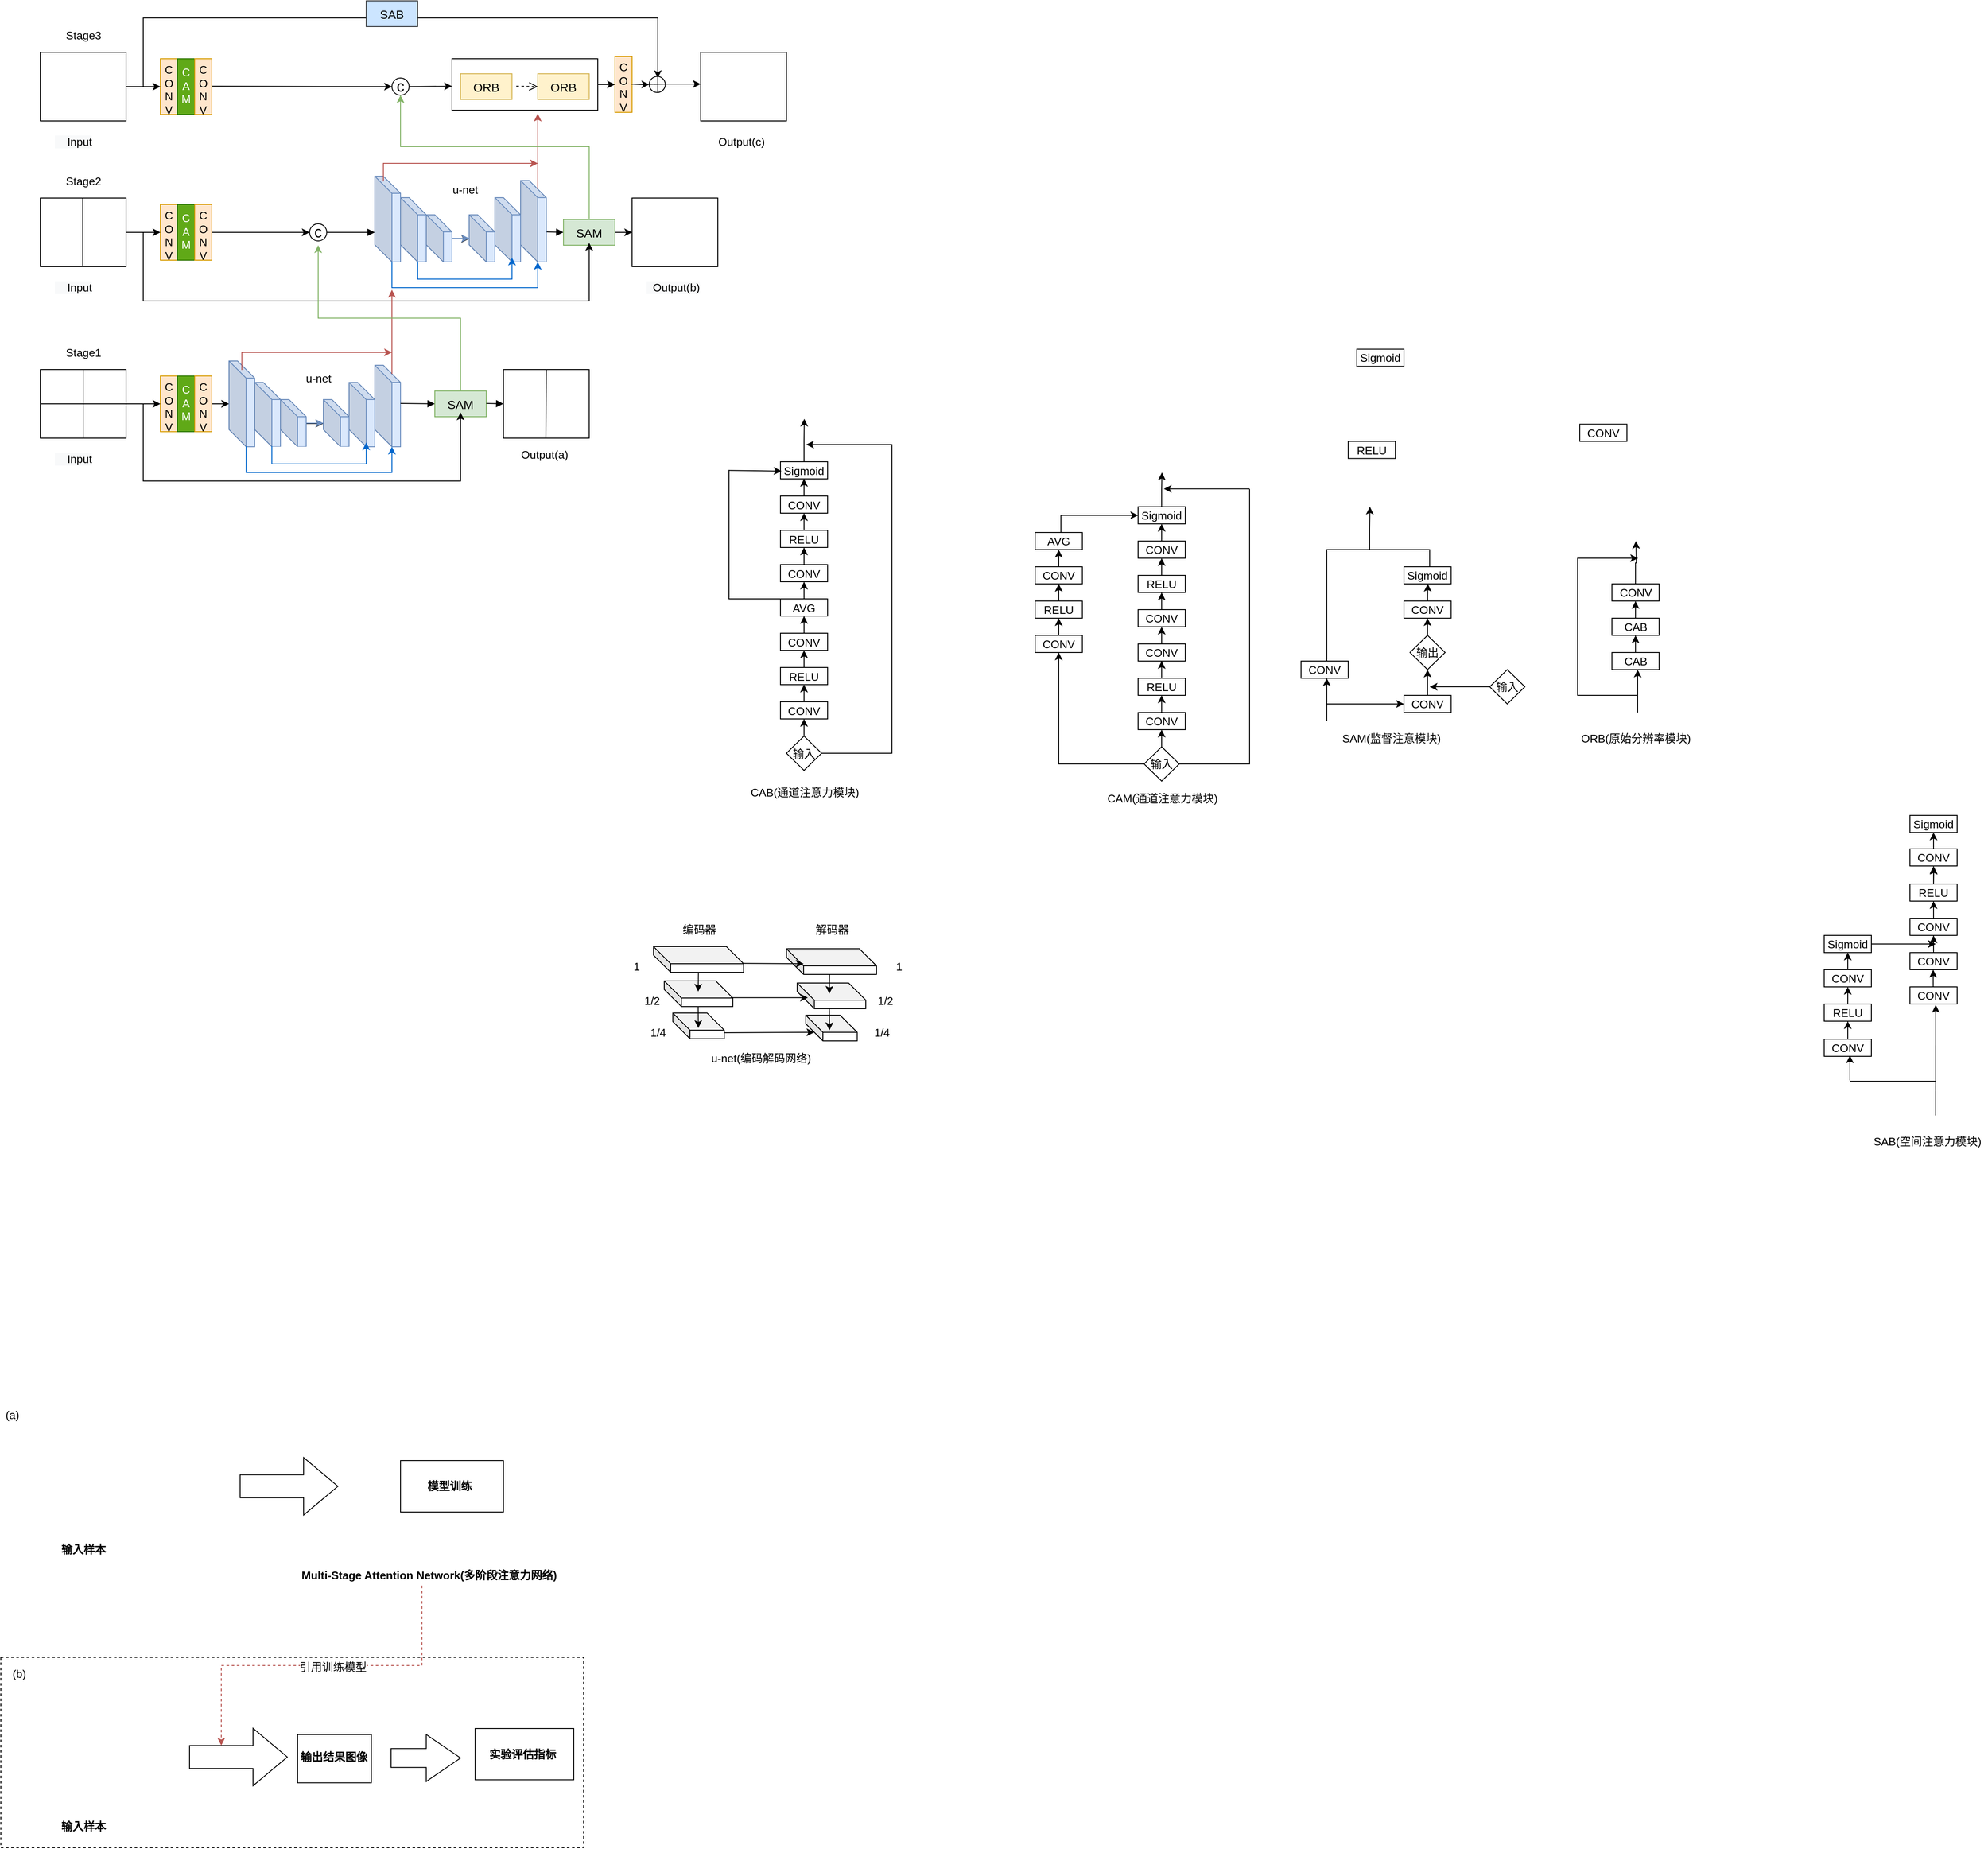 <mxfile version="16.6.4" type="github">
  <diagram id="V-NycakTMJc-n4oT-As1" name="Page-1">
    <mxGraphModel dx="1718" dy="935" grid="0" gridSize="10" guides="1" tooltips="1" connect="1" arrows="1" fold="1" page="1" pageScale="1" pageWidth="1200" pageHeight="1600" background="#ffffff" math="0" shadow="0">
      <root>
        <mxCell id="0" />
        <mxCell id="1" parent="0" />
        <mxCell id="exTdn07_ICYGT6VPbYw_-382" value="" style="rounded=0;whiteSpace=wrap;html=1;fontSize=13;strokeColor=#000000;strokeWidth=1;dashed=1;" vertex="1" parent="1">
          <mxGeometry x="44" y="2112" width="679.5" height="222" as="geometry" />
        </mxCell>
        <mxCell id="pVm0WlRurmtJOsec4c7N-6" value="" style="rounded=0;whiteSpace=wrap;html=1;" parent="1" vertex="1">
          <mxGeometry x="90" y="410" width="100" height="80" as="geometry" />
        </mxCell>
        <mxCell id="pVm0WlRurmtJOsec4c7N-7" value="" style="rounded=0;whiteSpace=wrap;html=1;" parent="1" vertex="1">
          <mxGeometry x="90" y="240" width="100" height="80" as="geometry" />
        </mxCell>
        <mxCell id="pVm0WlRurmtJOsec4c7N-8" value="" style="rounded=0;whiteSpace=wrap;html=1;" parent="1" vertex="1">
          <mxGeometry x="90" y="610" width="100" height="80" as="geometry" />
        </mxCell>
        <mxCell id="pVm0WlRurmtJOsec4c7N-9" value="" style="endArrow=none;html=1;rounded=0;entryX=0.5;entryY=0;entryDx=0;entryDy=0;exitX=0.5;exitY=1;exitDx=0;exitDy=0;" parent="1" source="pVm0WlRurmtJOsec4c7N-8" target="pVm0WlRurmtJOsec4c7N-8" edge="1">
          <mxGeometry width="50" height="50" relative="1" as="geometry">
            <mxPoint x="120" y="685" as="sourcePoint" />
            <mxPoint x="170" y="635" as="targetPoint" />
          </mxGeometry>
        </mxCell>
        <mxCell id="pVm0WlRurmtJOsec4c7N-10" value="" style="endArrow=none;html=1;rounded=0;entryX=1;entryY=0.5;entryDx=0;entryDy=0;entryPerimeter=0;exitX=0;exitY=0.5;exitDx=0;exitDy=0;" parent="1" source="pVm0WlRurmtJOsec4c7N-8" target="pVm0WlRurmtJOsec4c7N-8" edge="1">
          <mxGeometry width="50" height="50" relative="1" as="geometry">
            <mxPoint x="115" y="690" as="sourcePoint" />
            <mxPoint x="165" y="640" as="targetPoint" />
          </mxGeometry>
        </mxCell>
        <mxCell id="pVm0WlRurmtJOsec4c7N-12" value="" style="endArrow=none;html=1;rounded=0;entryX=0.5;entryY=0;entryDx=0;entryDy=0;exitX=0.5;exitY=1;exitDx=0;exitDy=0;" parent="1" edge="1">
          <mxGeometry width="50" height="50" relative="1" as="geometry">
            <mxPoint x="139.5" y="490" as="sourcePoint" />
            <mxPoint x="139.5" y="410" as="targetPoint" />
          </mxGeometry>
        </mxCell>
        <mxCell id="pVm0WlRurmtJOsec4c7N-13" value="&lt;font style=&quot;font-size: 13px&quot;&gt;C&lt;br&gt;O&lt;br&gt;N&lt;br&gt;V&lt;br&gt;&lt;/font&gt;" style="rounded=0;whiteSpace=wrap;html=1;direction=east;fillColor=#ffe6cc;strokeColor=#d79b00;labelPosition=center;verticalLabelPosition=middle;align=center;verticalAlign=top;spacing=0;" parent="1" vertex="1">
          <mxGeometry x="230" y="247.5" width="20" height="65" as="geometry" />
        </mxCell>
        <mxCell id="pVm0WlRurmtJOsec4c7N-15" value="&lt;font style=&quot;font-size: 14px&quot;&gt;SAM&lt;/font&gt;" style="rounded=0;whiteSpace=wrap;html=1;fontSize=18;fillColor=#d5e8d4;strokeColor=#82b366;" parent="1" vertex="1">
          <mxGeometry x="550" y="635" width="60" height="30" as="geometry" />
        </mxCell>
        <mxCell id="pVm0WlRurmtJOsec4c7N-16" value="c" style="ellipse;whiteSpace=wrap;html=1;aspect=fixed;fontSize=18;" parent="1" vertex="1">
          <mxGeometry x="404" y="440" width="20" height="20" as="geometry" />
        </mxCell>
        <mxCell id="pVm0WlRurmtJOsec4c7N-17" value="" style="ellipse;whiteSpace=wrap;html=1;aspect=fixed;fontSize=18;" parent="1" vertex="1">
          <mxGeometry x="800" y="268.13" width="18.75" height="18.75" as="geometry" />
        </mxCell>
        <mxCell id="pVm0WlRurmtJOsec4c7N-20" value="" style="shape=cube;whiteSpace=wrap;html=1;boundedLbl=1;backgroundOutline=1;darkOpacity=0.05;darkOpacity2=0.1;fontSize=18;fillColor=#dae8fc;strokeColor=#6c8ebf;" parent="1" vertex="1">
          <mxGeometry x="310" y="600" width="30" height="100" as="geometry" />
        </mxCell>
        <mxCell id="exTdn07_ICYGT6VPbYw_-51" value="" style="edgeStyle=orthogonalEdgeStyle;rounded=0;orthogonalLoop=1;jettySize=auto;html=1;" edge="1" parent="1" source="pVm0WlRurmtJOsec4c7N-21" target="pVm0WlRurmtJOsec4c7N-26">
          <mxGeometry relative="1" as="geometry">
            <Array as="points">
              <mxPoint x="400" y="673" />
              <mxPoint x="400" y="673" />
            </Array>
          </mxGeometry>
        </mxCell>
        <mxCell id="pVm0WlRurmtJOsec4c7N-21" value="" style="shape=cube;whiteSpace=wrap;html=1;boundedLbl=1;backgroundOutline=1;darkOpacity=0.05;darkOpacity2=0.1;fontSize=18;fillColor=#dae8fc;strokeColor=#6c8ebf;" parent="1" vertex="1">
          <mxGeometry x="340" y="625" width="30" height="75" as="geometry" />
        </mxCell>
        <mxCell id="pVm0WlRurmtJOsec4c7N-27" value="" style="edgeStyle=orthogonalEdgeStyle;rounded=0;orthogonalLoop=1;jettySize=auto;html=1;fontSize=18;fillColor=#dae8fc;strokeColor=#6c8ebf;" parent="1" source="pVm0WlRurmtJOsec4c7N-22" target="pVm0WlRurmtJOsec4c7N-26" edge="1">
          <mxGeometry relative="1" as="geometry" />
        </mxCell>
        <mxCell id="pVm0WlRurmtJOsec4c7N-22" value="" style="shape=cube;whiteSpace=wrap;html=1;boundedLbl=1;backgroundOutline=1;darkOpacity=0.05;darkOpacity2=0.1;fontSize=18;fillColor=#dae8fc;strokeColor=#6c8ebf;" parent="1" vertex="1">
          <mxGeometry x="370" y="645" width="30" height="55" as="geometry" />
        </mxCell>
        <mxCell id="pVm0WlRurmtJOsec4c7N-24" value="" style="shape=cube;whiteSpace=wrap;html=1;boundedLbl=1;backgroundOutline=1;darkOpacity=0.05;darkOpacity2=0.1;fontSize=18;fillColor=#dae8fc;strokeColor=#6c8ebf;" parent="1" vertex="1">
          <mxGeometry x="480" y="605" width="30" height="95" as="geometry" />
        </mxCell>
        <mxCell id="pVm0WlRurmtJOsec4c7N-25" value="" style="shape=cube;whiteSpace=wrap;html=1;boundedLbl=1;backgroundOutline=1;darkOpacity=0.05;darkOpacity2=0.1;fontSize=18;fillColor=#dae8fc;strokeColor=#6c8ebf;" parent="1" vertex="1">
          <mxGeometry x="450" y="625" width="30" height="75" as="geometry" />
        </mxCell>
        <mxCell id="pVm0WlRurmtJOsec4c7N-26" value="" style="shape=cube;whiteSpace=wrap;html=1;boundedLbl=1;backgroundOutline=1;darkOpacity=0.05;darkOpacity2=0.1;fontSize=18;fillColor=#dae8fc;strokeColor=#6c8ebf;" parent="1" vertex="1">
          <mxGeometry x="420" y="645" width="30" height="55" as="geometry" />
        </mxCell>
        <mxCell id="pVm0WlRurmtJOsec4c7N-42" value="" style="rounded=0;whiteSpace=wrap;html=1;" parent="1" vertex="1">
          <mxGeometry x="630" y="610" width="100" height="80" as="geometry" />
        </mxCell>
        <mxCell id="pVm0WlRurmtJOsec4c7N-43" value="" style="endArrow=none;html=1;rounded=0;exitX=0.5;exitY=1;exitDx=0;exitDy=0;" parent="1" edge="1">
          <mxGeometry width="50" height="50" relative="1" as="geometry">
            <mxPoint x="679.5" y="690" as="sourcePoint" />
            <mxPoint x="680" y="610" as="targetPoint" />
          </mxGeometry>
        </mxCell>
        <mxCell id="pVm0WlRurmtJOsec4c7N-44" value="" style="rounded=0;whiteSpace=wrap;html=1;" parent="1" vertex="1">
          <mxGeometry x="780" y="410" width="100" height="80" as="geometry" />
        </mxCell>
        <mxCell id="pVm0WlRurmtJOsec4c7N-45" value="" style="rounded=0;whiteSpace=wrap;html=1;" parent="1" vertex="1">
          <mxGeometry x="860" y="240" width="100" height="80" as="geometry" />
        </mxCell>
        <mxCell id="pVm0WlRurmtJOsec4c7N-47" value="&lt;font style=&quot;font-size: 13px&quot;&gt;C&lt;br&gt;A&lt;br&gt;M&lt;br&gt;&lt;/font&gt;" style="rounded=0;whiteSpace=wrap;html=1;direction=east;fillColor=#60a917;strokeColor=#2D7600;labelPosition=center;verticalLabelPosition=middle;align=center;verticalAlign=top;fontColor=#ffffff;spacing=3;" parent="1" vertex="1">
          <mxGeometry x="250" y="247.5" width="20" height="65" as="geometry" />
        </mxCell>
        <mxCell id="pVm0WlRurmtJOsec4c7N-48" value="&lt;font style=&quot;font-size: 13px&quot;&gt;C&lt;br&gt;O&lt;br&gt;N&lt;br&gt;V&lt;br&gt;&lt;/font&gt;" style="rounded=0;whiteSpace=wrap;html=1;direction=east;fillColor=#ffe6cc;strokeColor=#d79b00;labelPosition=center;verticalLabelPosition=middle;align=center;verticalAlign=top;spacing=0;" parent="1" vertex="1">
          <mxGeometry x="270" y="247.5" width="20" height="65" as="geometry" />
        </mxCell>
        <mxCell id="pVm0WlRurmtJOsec4c7N-49" value="&lt;font style=&quot;font-size: 13px;&quot;&gt;C&lt;br style=&quot;font-size: 13px;&quot;&gt;O&lt;br style=&quot;font-size: 13px;&quot;&gt;N&lt;br style=&quot;font-size: 13px;&quot;&gt;V&lt;br style=&quot;font-size: 13px;&quot;&gt;&lt;/font&gt;" style="rounded=0;whiteSpace=wrap;html=1;direction=east;fillColor=#ffe6cc;strokeColor=#d79b00;labelPosition=center;verticalLabelPosition=middle;align=center;verticalAlign=top;fontSize=13;spacing=0;" parent="1" vertex="1">
          <mxGeometry x="230" y="417.5" width="20" height="65" as="geometry" />
        </mxCell>
        <mxCell id="pVm0WlRurmtJOsec4c7N-50" value="&lt;font style=&quot;font-size: 13px&quot;&gt;C&lt;br style=&quot;font-size: 13px&quot;&gt;A&lt;br style=&quot;font-size: 13px&quot;&gt;M&lt;br style=&quot;font-size: 13px&quot;&gt;&lt;/font&gt;" style="rounded=0;whiteSpace=wrap;html=1;direction=east;fillColor=#60a917;strokeColor=#2D7600;labelPosition=center;verticalLabelPosition=middle;align=center;verticalAlign=top;fontColor=#ffffff;fontSize=13;spacing=3;" parent="1" vertex="1">
          <mxGeometry x="250" y="417.5" width="20" height="65" as="geometry" />
        </mxCell>
        <mxCell id="exTdn07_ICYGT6VPbYw_-47" value="" style="edgeStyle=orthogonalEdgeStyle;rounded=0;orthogonalLoop=1;jettySize=auto;html=1;" edge="1" parent="1" source="pVm0WlRurmtJOsec4c7N-51" target="pVm0WlRurmtJOsec4c7N-16">
          <mxGeometry relative="1" as="geometry" />
        </mxCell>
        <mxCell id="pVm0WlRurmtJOsec4c7N-51" value="&lt;font style=&quot;font-size: 13px;&quot;&gt;C&lt;br style=&quot;font-size: 13px;&quot;&gt;O&lt;br style=&quot;font-size: 13px;&quot;&gt;N&lt;br style=&quot;font-size: 13px;&quot;&gt;V&lt;br style=&quot;font-size: 13px;&quot;&gt;&lt;/font&gt;" style="rounded=0;whiteSpace=wrap;html=1;direction=east;fillColor=#ffe6cc;strokeColor=#d79b00;labelPosition=center;verticalLabelPosition=middle;align=center;verticalAlign=top;fontSize=13;spacing=0;spacingBottom=0;spacingTop=0;" parent="1" vertex="1">
          <mxGeometry x="270" y="417.5" width="20" height="65" as="geometry" />
        </mxCell>
        <mxCell id="pVm0WlRurmtJOsec4c7N-55" value="&lt;font style=&quot;font-size: 13px;&quot;&gt;C&lt;br style=&quot;font-size: 13px;&quot;&gt;O&lt;br style=&quot;font-size: 13px;&quot;&gt;N&lt;br style=&quot;font-size: 13px;&quot;&gt;V&lt;br style=&quot;font-size: 13px;&quot;&gt;&lt;/font&gt;" style="rounded=0;whiteSpace=wrap;html=1;direction=east;fillColor=#ffe6cc;strokeColor=#d79b00;labelPosition=center;verticalLabelPosition=middle;align=center;verticalAlign=top;fontSize=13;spacing=0;" parent="1" vertex="1">
          <mxGeometry x="230" y="617.5" width="20" height="65" as="geometry" />
        </mxCell>
        <mxCell id="pVm0WlRurmtJOsec4c7N-56" value="&lt;font style=&quot;font-size: 13px&quot;&gt;C&lt;br style=&quot;font-size: 13px&quot;&gt;A&lt;br style=&quot;font-size: 13px&quot;&gt;M&lt;br&gt;&lt;br style=&quot;font-size: 13px&quot;&gt;&lt;/font&gt;" style="rounded=0;whiteSpace=wrap;html=1;direction=east;fillColor=#60a917;strokeColor=#2D7600;labelPosition=center;verticalLabelPosition=middle;align=center;verticalAlign=top;fontColor=#ffffff;fontSize=13;spacing=3;" parent="1" vertex="1">
          <mxGeometry x="250" y="617.5" width="20" height="65" as="geometry" />
        </mxCell>
        <mxCell id="exTdn07_ICYGT6VPbYw_-1" value="" style="edgeStyle=orthogonalEdgeStyle;rounded=0;orthogonalLoop=1;jettySize=auto;html=1;" edge="1" parent="1" source="pVm0WlRurmtJOsec4c7N-57">
          <mxGeometry relative="1" as="geometry">
            <mxPoint x="310" y="650" as="targetPoint" />
          </mxGeometry>
        </mxCell>
        <mxCell id="pVm0WlRurmtJOsec4c7N-57" value="&lt;font style=&quot;font-size: 13px;&quot;&gt;C&lt;br style=&quot;font-size: 13px;&quot;&gt;O&lt;br style=&quot;font-size: 13px;&quot;&gt;N&lt;br style=&quot;font-size: 13px;&quot;&gt;V&lt;br style=&quot;font-size: 13px;&quot;&gt;&lt;/font&gt;" style="rounded=0;whiteSpace=wrap;html=1;direction=east;fillColor=#ffe6cc;strokeColor=#d79b00;labelPosition=center;verticalLabelPosition=middle;align=center;verticalAlign=top;fontSize=13;spacing=0;" parent="1" vertex="1">
          <mxGeometry x="270" y="617.5" width="20" height="65" as="geometry" />
        </mxCell>
        <mxCell id="pVm0WlRurmtJOsec4c7N-58" value="" style="endArrow=classic;html=1;rounded=0;fontSize=12;exitX=1;exitY=0.5;exitDx=0;exitDy=0;entryX=0;entryY=0.5;entryDx=0;entryDy=0;" parent="1" source="pVm0WlRurmtJOsec4c7N-8" target="pVm0WlRurmtJOsec4c7N-55" edge="1">
          <mxGeometry width="50" height="50" relative="1" as="geometry">
            <mxPoint x="390" y="565" as="sourcePoint" />
            <mxPoint x="440" y="515" as="targetPoint" />
          </mxGeometry>
        </mxCell>
        <mxCell id="pVm0WlRurmtJOsec4c7N-59" value="" style="endArrow=classic;html=1;rounded=0;fontSize=12;entryX=0;entryY=0.5;entryDx=0;entryDy=0;exitX=1;exitY=0.5;exitDx=0;exitDy=0;" parent="1" source="pVm0WlRurmtJOsec4c7N-7" target="pVm0WlRurmtJOsec4c7N-13" edge="1">
          <mxGeometry width="50" height="50" relative="1" as="geometry">
            <mxPoint x="220" y="390" as="sourcePoint" />
            <mxPoint x="270" y="340" as="targetPoint" />
          </mxGeometry>
        </mxCell>
        <mxCell id="pVm0WlRurmtJOsec4c7N-60" value="" style="endArrow=classic;html=1;rounded=0;fontSize=12;entryX=0;entryY=0.5;entryDx=0;entryDy=0;exitX=1;exitY=0.5;exitDx=0;exitDy=0;" parent="1" source="pVm0WlRurmtJOsec4c7N-6" target="pVm0WlRurmtJOsec4c7N-49" edge="1">
          <mxGeometry width="50" height="50" relative="1" as="geometry">
            <mxPoint x="200" y="290" as="sourcePoint" />
            <mxPoint x="240" y="290" as="targetPoint" />
          </mxGeometry>
        </mxCell>
        <mxCell id="exTdn07_ICYGT6VPbYw_-22" value="" style="html=1;verticalAlign=bottom;endArrow=block;rounded=0;" edge="1" parent="1">
          <mxGeometry width="80" relative="1" as="geometry">
            <mxPoint x="510" y="649.5" as="sourcePoint" />
            <mxPoint x="550" y="650" as="targetPoint" />
          </mxGeometry>
        </mxCell>
        <mxCell id="exTdn07_ICYGT6VPbYw_-23" value="" style="html=1;verticalAlign=bottom;endArrow=block;rounded=0;" edge="1" parent="1">
          <mxGeometry width="80" relative="1" as="geometry">
            <mxPoint x="610" y="649.5" as="sourcePoint" />
            <mxPoint x="630" y="650" as="targetPoint" />
          </mxGeometry>
        </mxCell>
        <mxCell id="exTdn07_ICYGT6VPbYw_-25" value="" style="shape=partialRectangle;whiteSpace=wrap;html=1;bottom=0;right=0;fillColor=none;direction=north;" vertex="1" parent="1">
          <mxGeometry x="210" y="650" width="370" height="90" as="geometry" />
        </mxCell>
        <mxCell id="exTdn07_ICYGT6VPbYw_-42" value="" style="html=1;verticalAlign=bottom;endArrow=block;rounded=0;entryX=0;entryY=0.5;entryDx=0;entryDy=0;" edge="1" parent="1" target="exTdn07_ICYGT6VPbYw_-48">
          <mxGeometry width="80" relative="1" as="geometry">
            <mxPoint x="680" y="449.5" as="sourcePoint" />
            <mxPoint x="750" y="450" as="targetPoint" />
          </mxGeometry>
        </mxCell>
        <mxCell id="exTdn07_ICYGT6VPbYw_-80" value="" style="edgeStyle=orthogonalEdgeStyle;rounded=0;orthogonalLoop=1;jettySize=auto;html=1;strokeColor=#000000;" edge="1" parent="1" source="exTdn07_ICYGT6VPbYw_-48" target="pVm0WlRurmtJOsec4c7N-44">
          <mxGeometry relative="1" as="geometry" />
        </mxCell>
        <mxCell id="exTdn07_ICYGT6VPbYw_-48" value="&lt;font style=&quot;font-size: 14px&quot;&gt;SAM&lt;/font&gt;" style="rounded=0;whiteSpace=wrap;html=1;fontSize=18;fillColor=#d5e8d4;strokeColor=#82b366;" vertex="1" parent="1">
          <mxGeometry x="700" y="435" width="60" height="30" as="geometry" />
        </mxCell>
        <mxCell id="exTdn07_ICYGT6VPbYw_-53" value="" style="shape=partialRectangle;whiteSpace=wrap;html=1;bottom=0;right=0;fillColor=none;direction=north;strokeColor=#0066CC;" vertex="1" parent="1">
          <mxGeometry x="330" y="700" width="170" height="30" as="geometry" />
        </mxCell>
        <mxCell id="exTdn07_ICYGT6VPbYw_-54" value="" style="endArrow=classic;html=1;rounded=0;strokeColor=#0066CC;" edge="1" parent="1">
          <mxGeometry relative="1" as="geometry">
            <mxPoint x="500" y="730" as="sourcePoint" />
            <mxPoint x="500" y="700" as="targetPoint" />
          </mxGeometry>
        </mxCell>
        <mxCell id="exTdn07_ICYGT6VPbYw_-57" style="edgeStyle=orthogonalEdgeStyle;rounded=0;orthogonalLoop=1;jettySize=auto;html=1;exitX=0;exitY=0.5;exitDx=0;exitDy=0;" edge="1" parent="1" source="exTdn07_ICYGT6VPbYw_-53" target="exTdn07_ICYGT6VPbYw_-53">
          <mxGeometry relative="1" as="geometry" />
        </mxCell>
        <mxCell id="exTdn07_ICYGT6VPbYw_-60" value="" style="shape=partialRectangle;whiteSpace=wrap;html=1;bottom=0;right=0;direction=north;strokeColor=#0066CC;" vertex="1" parent="1">
          <mxGeometry x="360" y="700" width="110" height="20" as="geometry" />
        </mxCell>
        <mxCell id="exTdn07_ICYGT6VPbYw_-61" value="" style="endArrow=classic;html=1;rounded=0;strokeColor=#0066CC;" edge="1" parent="1">
          <mxGeometry relative="1" as="geometry">
            <mxPoint x="470" y="720" as="sourcePoint" />
            <mxPoint x="470" y="695" as="targetPoint" />
          </mxGeometry>
        </mxCell>
        <mxCell id="exTdn07_ICYGT6VPbYw_-62" value="" style="shape=cube;whiteSpace=wrap;html=1;boundedLbl=1;backgroundOutline=1;darkOpacity=0.05;darkOpacity2=0.1;fontSize=18;fillColor=#dae8fc;strokeColor=#6c8ebf;" vertex="1" parent="1">
          <mxGeometry x="480" y="384.5" width="30" height="100" as="geometry" />
        </mxCell>
        <mxCell id="exTdn07_ICYGT6VPbYw_-63" value="" style="edgeStyle=orthogonalEdgeStyle;rounded=0;orthogonalLoop=1;jettySize=auto;html=1;" edge="1" parent="1" source="exTdn07_ICYGT6VPbYw_-64" target="exTdn07_ICYGT6VPbYw_-69">
          <mxGeometry relative="1" as="geometry">
            <Array as="points">
              <mxPoint x="570" y="457.5" />
              <mxPoint x="570" y="457.5" />
            </Array>
          </mxGeometry>
        </mxCell>
        <mxCell id="exTdn07_ICYGT6VPbYw_-64" value="" style="shape=cube;whiteSpace=wrap;html=1;boundedLbl=1;backgroundOutline=1;darkOpacity=0.05;darkOpacity2=0.1;fontSize=18;fillColor=#dae8fc;strokeColor=#6c8ebf;" vertex="1" parent="1">
          <mxGeometry x="510" y="409.5" width="30" height="75" as="geometry" />
        </mxCell>
        <mxCell id="exTdn07_ICYGT6VPbYw_-65" value="" style="edgeStyle=orthogonalEdgeStyle;rounded=0;orthogonalLoop=1;jettySize=auto;html=1;fontSize=18;fillColor=#dae8fc;strokeColor=#6c8ebf;" edge="1" parent="1" source="exTdn07_ICYGT6VPbYw_-66" target="exTdn07_ICYGT6VPbYw_-69">
          <mxGeometry relative="1" as="geometry" />
        </mxCell>
        <mxCell id="exTdn07_ICYGT6VPbYw_-66" value="" style="shape=cube;whiteSpace=wrap;html=1;boundedLbl=1;backgroundOutline=1;darkOpacity=0.05;darkOpacity2=0.1;fontSize=18;fillColor=#dae8fc;strokeColor=#6c8ebf;" vertex="1" parent="1">
          <mxGeometry x="540" y="429.5" width="30" height="55" as="geometry" />
        </mxCell>
        <mxCell id="exTdn07_ICYGT6VPbYw_-67" value="" style="shape=cube;whiteSpace=wrap;html=1;boundedLbl=1;backgroundOutline=1;darkOpacity=0.05;darkOpacity2=0.1;fontSize=18;fillColor=#dae8fc;strokeColor=#6c8ebf;" vertex="1" parent="1">
          <mxGeometry x="650" y="389.5" width="30" height="95" as="geometry" />
        </mxCell>
        <mxCell id="exTdn07_ICYGT6VPbYw_-68" value="" style="shape=cube;whiteSpace=wrap;html=1;boundedLbl=1;backgroundOutline=1;darkOpacity=0.05;darkOpacity2=0.1;fontSize=18;fillColor=#dae8fc;strokeColor=#6c8ebf;" vertex="1" parent="1">
          <mxGeometry x="620" y="409.5" width="30" height="75" as="geometry" />
        </mxCell>
        <mxCell id="exTdn07_ICYGT6VPbYw_-69" value="" style="shape=cube;whiteSpace=wrap;html=1;boundedLbl=1;backgroundOutline=1;darkOpacity=0.05;darkOpacity2=0.1;fontSize=18;fillColor=#dae8fc;strokeColor=#6c8ebf;" vertex="1" parent="1">
          <mxGeometry x="590" y="429.5" width="30" height="55" as="geometry" />
        </mxCell>
        <mxCell id="exTdn07_ICYGT6VPbYw_-70" value="" style="shape=partialRectangle;whiteSpace=wrap;html=1;bottom=0;right=0;fillColor=none;direction=north;strokeColor=#0066CC;" vertex="1" parent="1">
          <mxGeometry x="500" y="484.5" width="170" height="30" as="geometry" />
        </mxCell>
        <mxCell id="exTdn07_ICYGT6VPbYw_-71" value="" style="endArrow=classic;html=1;rounded=0;strokeColor=#0066CC;" edge="1" parent="1">
          <mxGeometry relative="1" as="geometry">
            <mxPoint x="670" y="514.5" as="sourcePoint" />
            <mxPoint x="670" y="484.5" as="targetPoint" />
          </mxGeometry>
        </mxCell>
        <mxCell id="exTdn07_ICYGT6VPbYw_-72" style="edgeStyle=orthogonalEdgeStyle;rounded=0;orthogonalLoop=1;jettySize=auto;html=1;exitX=0;exitY=0.5;exitDx=0;exitDy=0;" edge="1" parent="1" source="exTdn07_ICYGT6VPbYw_-70" target="exTdn07_ICYGT6VPbYw_-70">
          <mxGeometry relative="1" as="geometry" />
        </mxCell>
        <mxCell id="exTdn07_ICYGT6VPbYw_-73" value="" style="shape=partialRectangle;whiteSpace=wrap;html=1;bottom=0;right=0;direction=north;strokeColor=#0066CC;" vertex="1" parent="1">
          <mxGeometry x="530" y="484.5" width="110" height="20" as="geometry" />
        </mxCell>
        <mxCell id="exTdn07_ICYGT6VPbYw_-74" value="" style="endArrow=classic;html=1;rounded=0;strokeColor=#0066CC;" edge="1" parent="1">
          <mxGeometry relative="1" as="geometry">
            <mxPoint x="640" y="504.5" as="sourcePoint" />
            <mxPoint x="640" y="479.5" as="targetPoint" />
          </mxGeometry>
        </mxCell>
        <mxCell id="exTdn07_ICYGT6VPbYw_-78" value="" style="html=1;verticalAlign=bottom;endArrow=block;rounded=0;exitX=1;exitY=0.5;exitDx=0;exitDy=0;" edge="1" parent="1" source="pVm0WlRurmtJOsec4c7N-16">
          <mxGeometry width="80" relative="1" as="geometry">
            <mxPoint x="430" y="450" as="sourcePoint" />
            <mxPoint x="480" y="450" as="targetPoint" />
          </mxGeometry>
        </mxCell>
        <mxCell id="exTdn07_ICYGT6VPbYw_-81" value="" style="edgeStyle=orthogonalEdgeStyle;rounded=0;orthogonalLoop=1;jettySize=auto;html=1;" edge="1" parent="1">
          <mxGeometry relative="1" as="geometry">
            <mxPoint x="580" y="740" as="sourcePoint" />
            <mxPoint x="580" y="660" as="targetPoint" />
          </mxGeometry>
        </mxCell>
        <mxCell id="exTdn07_ICYGT6VPbYw_-82" value="" style="shape=partialRectangle;whiteSpace=wrap;html=1;bottom=0;right=0;fillColor=none;direction=north;" vertex="1" parent="1">
          <mxGeometry x="210" y="450" width="520" height="80" as="geometry" />
        </mxCell>
        <mxCell id="exTdn07_ICYGT6VPbYw_-83" value="" style="edgeStyle=orthogonalEdgeStyle;rounded=0;orthogonalLoop=1;jettySize=auto;html=1;" edge="1" parent="1">
          <mxGeometry relative="1" as="geometry">
            <mxPoint x="730" y="530" as="sourcePoint" />
            <mxPoint x="730" y="462.25" as="targetPoint" />
          </mxGeometry>
        </mxCell>
        <mxCell id="exTdn07_ICYGT6VPbYw_-84" value="" style="edgeStyle=orthogonalEdgeStyle;rounded=0;orthogonalLoop=1;jettySize=auto;html=1;exitX=0;exitY=0;exitDx=20;exitDy=10;exitPerimeter=0;fillColor=#f8cecc;gradientColor=#ea6b66;strokeColor=#B85450;" edge="1" parent="1" source="pVm0WlRurmtJOsec4c7N-24">
          <mxGeometry relative="1" as="geometry">
            <mxPoint x="500" y="584.75" as="sourcePoint" />
            <mxPoint x="500" y="517" as="targetPoint" />
          </mxGeometry>
        </mxCell>
        <mxCell id="exTdn07_ICYGT6VPbYw_-91" style="edgeStyle=orthogonalEdgeStyle;rounded=0;orthogonalLoop=1;jettySize=auto;html=1;exitX=1;exitY=0;exitDx=0;exitDy=0;strokeColor=#b85450;fillColor=#f8cecc;gradientColor=#ea6b66;" edge="1" parent="1" source="exTdn07_ICYGT6VPbYw_-87">
          <mxGeometry relative="1" as="geometry">
            <mxPoint x="500" y="590" as="targetPoint" />
          </mxGeometry>
        </mxCell>
        <mxCell id="exTdn07_ICYGT6VPbYw_-87" value="" style="shape=partialRectangle;whiteSpace=wrap;html=1;bottom=0;right=0;fillColor=none;strokeColor=#B85450;" vertex="1" parent="1">
          <mxGeometry x="325" y="590" width="155" height="20" as="geometry" />
        </mxCell>
        <mxCell id="exTdn07_ICYGT6VPbYw_-92" value="" style="edgeStyle=elbowEdgeStyle;elbow=vertical;endArrow=classic;html=1;rounded=0;strokeColor=#82b366;fillColor=#d5e8d4;gradientColor=#97d077;exitX=0.5;exitY=0;exitDx=0;exitDy=0;" edge="1" parent="1" source="pVm0WlRurmtJOsec4c7N-15">
          <mxGeometry width="50" height="50" relative="1" as="geometry">
            <mxPoint x="580" y="650" as="sourcePoint" />
            <mxPoint x="414" y="465" as="targetPoint" />
          </mxGeometry>
        </mxCell>
        <mxCell id="exTdn07_ICYGT6VPbYw_-93" value="c" style="ellipse;whiteSpace=wrap;html=1;aspect=fixed;fontSize=18;" vertex="1" parent="1">
          <mxGeometry x="500" y="270" width="20" height="20" as="geometry" />
        </mxCell>
        <mxCell id="exTdn07_ICYGT6VPbYw_-112" value="" style="edgeStyle=orthogonalEdgeStyle;rounded=0;orthogonalLoop=1;jettySize=auto;html=1;strokeColor=#000000;" edge="1" parent="1" source="exTdn07_ICYGT6VPbYw_-100" target="exTdn07_ICYGT6VPbYw_-111">
          <mxGeometry relative="1" as="geometry" />
        </mxCell>
        <mxCell id="exTdn07_ICYGT6VPbYw_-100" value="" style="rounded=0;whiteSpace=wrap;html=1;" vertex="1" parent="1">
          <mxGeometry x="570" y="247.5" width="170" height="60" as="geometry" />
        </mxCell>
        <mxCell id="exTdn07_ICYGT6VPbYw_-94" value="" style="endArrow=classic;html=1;rounded=0;fontSize=12;entryX=0;entryY=0.5;entryDx=0;entryDy=0;exitX=1;exitY=0.5;exitDx=0;exitDy=0;" edge="1" parent="1" target="exTdn07_ICYGT6VPbYw_-93">
          <mxGeometry width="50" height="50" relative="1" as="geometry">
            <mxPoint x="290" y="279.5" as="sourcePoint" />
            <mxPoint x="330" y="279.5" as="targetPoint" />
          </mxGeometry>
        </mxCell>
        <mxCell id="exTdn07_ICYGT6VPbYw_-95" value="&lt;font style=&quot;font-size: 14px&quot;&gt;ORB&lt;/font&gt;" style="rounded=0;whiteSpace=wrap;html=1;fontSize=18;fillColor=#fff2cc;strokeColor=#d6b656;" vertex="1" parent="1">
          <mxGeometry x="670" y="265" width="60" height="30" as="geometry" />
        </mxCell>
        <mxCell id="exTdn07_ICYGT6VPbYw_-96" value="" style="html=1;verticalAlign=bottom;endArrow=open;dashed=1;endSize=8;rounded=0;strokeColor=#000000;" edge="1" parent="1">
          <mxGeometry relative="1" as="geometry">
            <mxPoint x="645" y="279.5" as="sourcePoint" />
            <mxPoint x="670" y="280" as="targetPoint" />
          </mxGeometry>
        </mxCell>
        <mxCell id="exTdn07_ICYGT6VPbYw_-102" value="&lt;font style=&quot;font-size: 14px&quot;&gt;ORB&lt;/font&gt;" style="rounded=0;whiteSpace=wrap;html=1;fontSize=18;fillColor=#fff2cc;strokeColor=#d6b656;" vertex="1" parent="1">
          <mxGeometry x="580" y="265" width="60" height="30" as="geometry" />
        </mxCell>
        <mxCell id="exTdn07_ICYGT6VPbYw_-104" value="" style="endArrow=classic;html=1;rounded=0;fontSize=12;entryX=0;entryY=0.5;entryDx=0;entryDy=0;exitX=1;exitY=0.5;exitDx=0;exitDy=0;" edge="1" parent="1" source="exTdn07_ICYGT6VPbYw_-93">
          <mxGeometry width="50" height="50" relative="1" as="geometry">
            <mxPoint x="530" y="279.5" as="sourcePoint" />
            <mxPoint x="570" y="279.5" as="targetPoint" />
          </mxGeometry>
        </mxCell>
        <mxCell id="exTdn07_ICYGT6VPbYw_-107" style="edgeStyle=orthogonalEdgeStyle;rounded=0;orthogonalLoop=1;jettySize=auto;html=1;exitX=1;exitY=0;exitDx=0;exitDy=0;strokeColor=#B85450;" edge="1" parent="1" source="exTdn07_ICYGT6VPbYw_-105">
          <mxGeometry relative="1" as="geometry">
            <mxPoint x="670" y="370" as="targetPoint" />
          </mxGeometry>
        </mxCell>
        <mxCell id="exTdn07_ICYGT6VPbYw_-105" value="" style="shape=partialRectangle;whiteSpace=wrap;html=1;bottom=0;right=0;fillColor=none;strokeColor=#B85450;" vertex="1" parent="1">
          <mxGeometry x="490" y="369.5" width="150" height="20.5" as="geometry" />
        </mxCell>
        <mxCell id="exTdn07_ICYGT6VPbYw_-106" value="" style="edgeStyle=orthogonalEdgeStyle;rounded=0;orthogonalLoop=1;jettySize=auto;html=1;fillColor=#f8cecc;gradientColor=#ea6b66;strokeColor=#B85450;exitX=0;exitY=0;exitDx=20;exitDy=10;exitPerimeter=0;" edge="1" parent="1" source="exTdn07_ICYGT6VPbYw_-67">
          <mxGeometry relative="1" as="geometry">
            <mxPoint x="670" y="390" as="sourcePoint" />
            <mxPoint x="670" y="311.5" as="targetPoint" />
          </mxGeometry>
        </mxCell>
        <mxCell id="exTdn07_ICYGT6VPbYw_-110" value="" style="edgeStyle=elbowEdgeStyle;elbow=vertical;endArrow=classic;html=1;rounded=0;strokeColor=#82b366;fillColor=#d5e8d4;gradientColor=#97d077;exitX=0.5;exitY=0;exitDx=0;exitDy=0;" edge="1" parent="1" source="exTdn07_ICYGT6VPbYw_-48">
          <mxGeometry width="50" height="50" relative="1" as="geometry">
            <mxPoint x="676" y="460" as="sourcePoint" />
            <mxPoint x="510" y="290" as="targetPoint" />
            <Array as="points">
              <mxPoint x="620" y="350" />
            </Array>
          </mxGeometry>
        </mxCell>
        <mxCell id="exTdn07_ICYGT6VPbYw_-111" value="&lt;font style=&quot;font-size: 13px&quot;&gt;C&lt;br&gt;O&lt;br&gt;N&lt;br&gt;V&lt;br&gt;&lt;/font&gt;" style="rounded=0;whiteSpace=wrap;html=1;direction=east;fillColor=#ffe6cc;strokeColor=#d79b00;labelPosition=center;verticalLabelPosition=middle;align=center;verticalAlign=top;spacing=0;" vertex="1" parent="1">
          <mxGeometry x="760" y="245" width="20" height="65" as="geometry" />
        </mxCell>
        <mxCell id="exTdn07_ICYGT6VPbYw_-120" value="" style="endArrow=classic;html=1;rounded=0;fontSize=12;exitX=1;exitY=0.5;exitDx=0;exitDy=0;" edge="1" parent="1">
          <mxGeometry width="50" height="50" relative="1" as="geometry">
            <mxPoint x="778.75" y="277" as="sourcePoint" />
            <mxPoint x="800" y="277.5" as="targetPoint" />
            <Array as="points">
              <mxPoint x="790" y="277.5" />
            </Array>
          </mxGeometry>
        </mxCell>
        <mxCell id="exTdn07_ICYGT6VPbYw_-124" value="" style="endArrow=classic;html=1;rounded=0;fontSize=12;exitX=1;exitY=0.5;exitDx=0;exitDy=0;" edge="1" parent="1">
          <mxGeometry width="50" height="50" relative="1" as="geometry">
            <mxPoint x="818.75" y="277" as="sourcePoint" />
            <mxPoint x="860" y="277" as="targetPoint" />
          </mxGeometry>
        </mxCell>
        <mxCell id="exTdn07_ICYGT6VPbYw_-127" value="" style="shape=partialRectangle;whiteSpace=wrap;html=1;bottom=0;right=0;fillColor=none;strokeColor=#000000;" vertex="1" parent="1">
          <mxGeometry x="210" y="200" width="600" height="80" as="geometry" />
        </mxCell>
        <mxCell id="exTdn07_ICYGT6VPbYw_-130" value="" style="endArrow=classic;html=1;rounded=0;strokeColor=#000000;" edge="1" parent="1">
          <mxGeometry width="50" height="50" relative="1" as="geometry">
            <mxPoint x="810" y="200" as="sourcePoint" />
            <mxPoint x="810" y="270" as="targetPoint" />
          </mxGeometry>
        </mxCell>
        <mxCell id="exTdn07_ICYGT6VPbYw_-131" value="" style="endArrow=none;html=1;rounded=0;fontSize=13;strokeColor=#000000;" edge="1" parent="1">
          <mxGeometry width="50" height="50" relative="1" as="geometry">
            <mxPoint x="800" y="277.25" as="sourcePoint" />
            <mxPoint x="820" y="277" as="targetPoint" />
          </mxGeometry>
        </mxCell>
        <mxCell id="exTdn07_ICYGT6VPbYw_-132" value="" style="endArrow=none;html=1;rounded=0;fontSize=13;strokeColor=#000000;" edge="1" parent="1">
          <mxGeometry width="50" height="50" relative="1" as="geometry">
            <mxPoint x="810" y="286.88" as="sourcePoint" />
            <mxPoint x="810" y="256.88" as="targetPoint" />
          </mxGeometry>
        </mxCell>
        <mxCell id="exTdn07_ICYGT6VPbYw_-134" value="&lt;font style=&quot;font-size: 14px&quot;&gt;SAB&lt;/font&gt;" style="rounded=0;whiteSpace=wrap;html=1;fontSize=18;fillColor=#cce5ff;strokeColor=#36393d;" vertex="1" parent="1">
          <mxGeometry x="470" y="180" width="60" height="30" as="geometry" />
        </mxCell>
        <mxCell id="exTdn07_ICYGT6VPbYw_-136" value="Stage3" style="text;html=1;align=center;verticalAlign=middle;resizable=0;points=[];autosize=1;strokeColor=none;fillColor=none;fontSize=13;" vertex="1" parent="1">
          <mxGeometry x="110" y="210" width="60" height="20" as="geometry" />
        </mxCell>
        <mxCell id="exTdn07_ICYGT6VPbYw_-137" value="Stage2" style="text;html=1;align=center;verticalAlign=middle;resizable=0;points=[];autosize=1;strokeColor=none;fillColor=none;fontSize=13;" vertex="1" parent="1">
          <mxGeometry x="110" y="380" width="60" height="20" as="geometry" />
        </mxCell>
        <mxCell id="exTdn07_ICYGT6VPbYw_-138" value="Stage1" style="text;html=1;align=center;verticalAlign=middle;resizable=0;points=[];autosize=1;strokeColor=none;fillColor=none;fontSize=13;" vertex="1" parent="1">
          <mxGeometry x="110" y="580" width="60" height="20" as="geometry" />
        </mxCell>
        <mxCell id="exTdn07_ICYGT6VPbYw_-140" value="&lt;span style=&quot;color: rgb(0 , 0 , 0) ; font-family: &amp;#34;helvetica&amp;#34; ; font-size: 13px ; font-style: normal ; font-weight: 400 ; letter-spacing: normal ; text-align: center ; text-indent: 0px ; text-transform: none ; word-spacing: 0px ; background-color: rgb(248 , 249 , 250) ; display: inline ; float: none&quot;&gt;&amp;nbsp; &amp;nbsp; Input&lt;/span&gt;" style="text;whiteSpace=wrap;html=1;fontSize=13;" vertex="1" parent="1">
          <mxGeometry x="105" y="700" width="70" height="30" as="geometry" />
        </mxCell>
        <mxCell id="exTdn07_ICYGT6VPbYw_-141" value="&lt;div style=&quot;text-align: center&quot;&gt;&lt;span&gt;&lt;font face=&quot;helvetica&quot;&gt;&amp;nbsp;Output(a)&lt;/font&gt;&lt;/span&gt;&lt;/div&gt;" style="text;whiteSpace=wrap;html=1;fontSize=13;" vertex="1" parent="1">
          <mxGeometry x="645" y="695" width="70" height="30" as="geometry" />
        </mxCell>
        <mxCell id="exTdn07_ICYGT6VPbYw_-142" value="&lt;span style=&quot;color: rgb(0 , 0 , 0) ; font-family: &amp;#34;helvetica&amp;#34; ; font-size: 13px ; font-style: normal ; font-weight: 400 ; letter-spacing: normal ; text-align: center ; text-indent: 0px ; text-transform: none ; word-spacing: 0px ; background-color: rgb(248 , 249 , 250) ; display: inline ; float: none&quot;&gt;&amp;nbsp; Output(b)&lt;/span&gt;" style="text;whiteSpace=wrap;html=1;fontSize=13;" vertex="1" parent="1">
          <mxGeometry x="795" y="500" width="70" height="30" as="geometry" />
        </mxCell>
        <mxCell id="exTdn07_ICYGT6VPbYw_-143" value="&lt;div style=&quot;text-align: center&quot;&gt;&lt;span&gt;&lt;font face=&quot;helvetica&quot;&gt;&amp;nbsp;Output(c)&lt;/font&gt;&lt;/span&gt;&lt;/div&gt;" style="text;whiteSpace=wrap;html=1;fontSize=13;" vertex="1" parent="1">
          <mxGeometry x="875" y="330" width="70" height="30" as="geometry" />
        </mxCell>
        <mxCell id="exTdn07_ICYGT6VPbYw_-144" value="&lt;span style=&quot;color: rgb(0 , 0 , 0) ; font-family: &amp;#34;helvetica&amp;#34; ; font-size: 13px ; font-style: normal ; font-weight: 400 ; letter-spacing: normal ; text-align: center ; text-indent: 0px ; text-transform: none ; word-spacing: 0px ; background-color: rgb(248 , 249 , 250) ; display: inline ; float: none&quot;&gt;&amp;nbsp; &amp;nbsp; Input&lt;/span&gt;" style="text;whiteSpace=wrap;html=1;fontSize=13;" vertex="1" parent="1">
          <mxGeometry x="105" y="500" width="70" height="30" as="geometry" />
        </mxCell>
        <mxCell id="exTdn07_ICYGT6VPbYw_-145" value="&lt;span style=&quot;color: rgb(0 , 0 , 0) ; font-family: &amp;#34;helvetica&amp;#34; ; font-size: 13px ; font-style: normal ; font-weight: 400 ; letter-spacing: normal ; text-align: center ; text-indent: 0px ; text-transform: none ; word-spacing: 0px ; background-color: rgb(248 , 249 , 250) ; display: inline ; float: none&quot;&gt;&amp;nbsp; &amp;nbsp; Input&lt;/span&gt;" style="text;whiteSpace=wrap;html=1;fontSize=13;" vertex="1" parent="1">
          <mxGeometry x="105" y="330" width="70" height="30" as="geometry" />
        </mxCell>
        <mxCell id="exTdn07_ICYGT6VPbYw_-146" value="u-net" style="text;html=1;align=center;verticalAlign=middle;resizable=0;points=[];autosize=1;strokeColor=none;fillColor=none;fontSize=13;" vertex="1" parent="1">
          <mxGeometry x="389" y="610" width="50" height="20" as="geometry" />
        </mxCell>
        <mxCell id="exTdn07_ICYGT6VPbYw_-147" value="u-net" style="text;html=1;align=center;verticalAlign=middle;resizable=0;points=[];autosize=1;strokeColor=none;fillColor=none;fontSize=13;" vertex="1" parent="1">
          <mxGeometry x="560" y="390" width="50" height="20" as="geometry" />
        </mxCell>
        <mxCell id="exTdn07_ICYGT6VPbYw_-225" style="edgeStyle=orthogonalEdgeStyle;rounded=0;orthogonalLoop=1;jettySize=auto;html=1;exitX=0.5;exitY=0;exitDx=0;exitDy=0;entryX=0.5;entryY=1;entryDx=0;entryDy=0;fontSize=13;strokeColor=#000000;" edge="1" parent="1" source="exTdn07_ICYGT6VPbYw_-150" target="exTdn07_ICYGT6VPbYw_-224">
          <mxGeometry relative="1" as="geometry" />
        </mxCell>
        <mxCell id="exTdn07_ICYGT6VPbYw_-150" value="CONV" style="rounded=0;whiteSpace=wrap;html=1;fontSize=13;strokeColor=#000000;" vertex="1" parent="1">
          <mxGeometry x="953" y="757.5" width="55" height="20" as="geometry" />
        </mxCell>
        <mxCell id="exTdn07_ICYGT6VPbYw_-160" style="edgeStyle=orthogonalEdgeStyle;rounded=0;orthogonalLoop=1;jettySize=auto;html=1;exitX=0.5;exitY=0;exitDx=0;exitDy=0;entryX=0.5;entryY=1;entryDx=0;entryDy=0;fontSize=13;strokeColor=#000000;" edge="1" parent="1" source="exTdn07_ICYGT6VPbYw_-161" target="exTdn07_ICYGT6VPbYw_-163">
          <mxGeometry relative="1" as="geometry" />
        </mxCell>
        <mxCell id="exTdn07_ICYGT6VPbYw_-161" value="CONV" style="rounded=0;whiteSpace=wrap;html=1;fontSize=13;strokeColor=#000000;" vertex="1" parent="1">
          <mxGeometry x="953" y="997.5" width="55" height="20" as="geometry" />
        </mxCell>
        <mxCell id="exTdn07_ICYGT6VPbYw_-162" style="edgeStyle=orthogonalEdgeStyle;rounded=0;orthogonalLoop=1;jettySize=auto;html=1;exitX=0.5;exitY=0;exitDx=0;exitDy=0;fontSize=13;strokeColor=#000000;" edge="1" parent="1" source="exTdn07_ICYGT6VPbYw_-163" target="exTdn07_ICYGT6VPbYw_-167">
          <mxGeometry relative="1" as="geometry" />
        </mxCell>
        <mxCell id="exTdn07_ICYGT6VPbYw_-163" value="RELU" style="rounded=0;whiteSpace=wrap;html=1;fontSize=13;strokeColor=#000000;" vertex="1" parent="1">
          <mxGeometry x="953" y="957.5" width="55" height="20" as="geometry" />
        </mxCell>
        <mxCell id="exTdn07_ICYGT6VPbYw_-164" style="edgeStyle=orthogonalEdgeStyle;rounded=0;orthogonalLoop=1;jettySize=auto;html=1;exitX=0.5;exitY=0;exitDx=0;exitDy=0;entryX=0.5;entryY=1;entryDx=0;entryDy=0;fontSize=13;strokeColor=#000000;" edge="1" parent="1" source="exTdn07_ICYGT6VPbYw_-165" target="exTdn07_ICYGT6VPbYw_-161">
          <mxGeometry relative="1" as="geometry" />
        </mxCell>
        <mxCell id="exTdn07_ICYGT6VPbYw_-165" value="输入" style="rhombus;whiteSpace=wrap;html=1;fontSize=13;strokeColor=#000000;" vertex="1" parent="1">
          <mxGeometry x="960" y="1037.5" width="41" height="40" as="geometry" />
        </mxCell>
        <mxCell id="exTdn07_ICYGT6VPbYw_-177" style="edgeStyle=orthogonalEdgeStyle;rounded=0;orthogonalLoop=1;jettySize=auto;html=1;exitX=0.5;exitY=0;exitDx=0;exitDy=0;entryX=0.5;entryY=1;entryDx=0;entryDy=0;fontSize=13;strokeColor=#000000;" edge="1" parent="1" source="exTdn07_ICYGT6VPbYw_-167" target="exTdn07_ICYGT6VPbYw_-170">
          <mxGeometry relative="1" as="geometry" />
        </mxCell>
        <mxCell id="exTdn07_ICYGT6VPbYw_-167" value="CONV" style="rounded=0;whiteSpace=wrap;html=1;fontSize=13;strokeColor=#000000;" vertex="1" parent="1">
          <mxGeometry x="953" y="917.5" width="55" height="20" as="geometry" />
        </mxCell>
        <mxCell id="exTdn07_ICYGT6VPbYw_-174" style="edgeStyle=orthogonalEdgeStyle;rounded=0;orthogonalLoop=1;jettySize=auto;html=1;exitX=0.5;exitY=0;exitDx=0;exitDy=0;entryX=0.5;entryY=1;entryDx=0;entryDy=0;fontSize=13;strokeColor=#000000;" edge="1" parent="1" source="exTdn07_ICYGT6VPbYw_-170" target="exTdn07_ICYGT6VPbYw_-171">
          <mxGeometry relative="1" as="geometry" />
        </mxCell>
        <mxCell id="exTdn07_ICYGT6VPbYw_-170" value="AVG" style="rounded=0;whiteSpace=wrap;html=1;fontSize=13;strokeColor=#000000;" vertex="1" parent="1">
          <mxGeometry x="953" y="877.5" width="55" height="20" as="geometry" />
        </mxCell>
        <mxCell id="exTdn07_ICYGT6VPbYw_-176" style="edgeStyle=orthogonalEdgeStyle;rounded=0;orthogonalLoop=1;jettySize=auto;html=1;exitX=0.5;exitY=0;exitDx=0;exitDy=0;entryX=0.5;entryY=1;entryDx=0;entryDy=0;fontSize=13;strokeColor=#000000;" edge="1" parent="1" source="exTdn07_ICYGT6VPbYw_-171" target="exTdn07_ICYGT6VPbYw_-175">
          <mxGeometry relative="1" as="geometry" />
        </mxCell>
        <mxCell id="exTdn07_ICYGT6VPbYw_-171" value="CONV" style="rounded=0;whiteSpace=wrap;html=1;fontSize=13;strokeColor=#000000;" vertex="1" parent="1">
          <mxGeometry x="953" y="837.5" width="55" height="20" as="geometry" />
        </mxCell>
        <mxCell id="exTdn07_ICYGT6VPbYw_-178" style="edgeStyle=orthogonalEdgeStyle;rounded=0;orthogonalLoop=1;jettySize=auto;html=1;exitX=0.5;exitY=0;exitDx=0;exitDy=0;entryX=0.5;entryY=1;entryDx=0;entryDy=0;fontSize=13;strokeColor=#000000;" edge="1" parent="1" source="exTdn07_ICYGT6VPbYw_-175" target="exTdn07_ICYGT6VPbYw_-150">
          <mxGeometry relative="1" as="geometry" />
        </mxCell>
        <mxCell id="exTdn07_ICYGT6VPbYw_-175" value="RELU" style="rounded=0;whiteSpace=wrap;html=1;fontSize=13;strokeColor=#000000;" vertex="1" parent="1">
          <mxGeometry x="953" y="797.5" width="55" height="20" as="geometry" />
        </mxCell>
        <mxCell id="exTdn07_ICYGT6VPbYw_-192" style="edgeStyle=orthogonalEdgeStyle;rounded=0;orthogonalLoop=1;jettySize=auto;html=1;exitX=0.5;exitY=0;exitDx=0;exitDy=0;fontSize=13;strokeColor=#000000;" edge="1" parent="1" source="exTdn07_ICYGT6VPbYw_-193">
          <mxGeometry relative="1" as="geometry">
            <mxPoint x="1397.833" y="730" as="targetPoint" />
          </mxGeometry>
        </mxCell>
        <mxCell id="exTdn07_ICYGT6VPbYw_-193" value="Sigmoid" style="rounded=0;whiteSpace=wrap;html=1;fontSize=13;strokeColor=#000000;" vertex="1" parent="1">
          <mxGeometry x="1370" y="770" width="55" height="20" as="geometry" />
        </mxCell>
        <mxCell id="exTdn07_ICYGT6VPbYw_-194" style="edgeStyle=orthogonalEdgeStyle;rounded=0;orthogonalLoop=1;jettySize=auto;html=1;exitX=0.5;exitY=0;exitDx=0;exitDy=0;entryX=0.5;entryY=1;entryDx=0;entryDy=0;fontSize=13;strokeColor=#000000;" edge="1" parent="1" source="exTdn07_ICYGT6VPbYw_-195" target="exTdn07_ICYGT6VPbYw_-197">
          <mxGeometry relative="1" as="geometry" />
        </mxCell>
        <mxCell id="exTdn07_ICYGT6VPbYw_-195" value="CONV" style="rounded=0;whiteSpace=wrap;html=1;fontSize=13;strokeColor=#000000;" vertex="1" parent="1">
          <mxGeometry x="1370" y="1010" width="55" height="20" as="geometry" />
        </mxCell>
        <mxCell id="exTdn07_ICYGT6VPbYw_-196" style="edgeStyle=orthogonalEdgeStyle;rounded=0;orthogonalLoop=1;jettySize=auto;html=1;exitX=0.5;exitY=0;exitDx=0;exitDy=0;fontSize=13;strokeColor=#000000;" edge="1" parent="1" source="exTdn07_ICYGT6VPbYw_-197" target="exTdn07_ICYGT6VPbYw_-201">
          <mxGeometry relative="1" as="geometry" />
        </mxCell>
        <mxCell id="exTdn07_ICYGT6VPbYw_-197" value="RELU" style="rounded=0;whiteSpace=wrap;html=1;fontSize=13;strokeColor=#000000;" vertex="1" parent="1">
          <mxGeometry x="1370" y="970" width="55" height="20" as="geometry" />
        </mxCell>
        <mxCell id="exTdn07_ICYGT6VPbYw_-198" style="edgeStyle=orthogonalEdgeStyle;rounded=0;orthogonalLoop=1;jettySize=auto;html=1;exitX=0.5;exitY=0;exitDx=0;exitDy=0;entryX=0.5;entryY=1;entryDx=0;entryDy=0;fontSize=13;strokeColor=#000000;" edge="1" parent="1" source="exTdn07_ICYGT6VPbYw_-199" target="exTdn07_ICYGT6VPbYw_-195">
          <mxGeometry relative="1" as="geometry" />
        </mxCell>
        <mxCell id="exTdn07_ICYGT6VPbYw_-199" value="输入" style="rhombus;whiteSpace=wrap;html=1;fontSize=13;strokeColor=#000000;" vertex="1" parent="1">
          <mxGeometry x="1377" y="1050" width="41" height="40" as="geometry" />
        </mxCell>
        <mxCell id="exTdn07_ICYGT6VPbYw_-200" style="edgeStyle=orthogonalEdgeStyle;rounded=0;orthogonalLoop=1;jettySize=auto;html=1;exitX=0.5;exitY=0;exitDx=0;exitDy=0;entryX=0.5;entryY=1;entryDx=0;entryDy=0;fontSize=13;strokeColor=#000000;" edge="1" parent="1" source="exTdn07_ICYGT6VPbYw_-201" target="exTdn07_ICYGT6VPbYw_-204">
          <mxGeometry relative="1" as="geometry" />
        </mxCell>
        <mxCell id="exTdn07_ICYGT6VPbYw_-201" value="CONV" style="rounded=0;whiteSpace=wrap;html=1;fontSize=13;strokeColor=#000000;" vertex="1" parent="1">
          <mxGeometry x="1370" y="930" width="55" height="20" as="geometry" />
        </mxCell>
        <mxCell id="exTdn07_ICYGT6VPbYw_-218" style="edgeStyle=orthogonalEdgeStyle;rounded=0;orthogonalLoop=1;jettySize=auto;html=1;exitX=0.5;exitY=0;exitDx=0;exitDy=0;entryX=0.5;entryY=1;entryDx=0;entryDy=0;fontSize=13;strokeColor=#000000;" edge="1" parent="1" source="exTdn07_ICYGT6VPbYw_-202" target="exTdn07_ICYGT6VPbYw_-214">
          <mxGeometry relative="1" as="geometry" />
        </mxCell>
        <mxCell id="exTdn07_ICYGT6VPbYw_-202" value="CONV" style="rounded=0;whiteSpace=wrap;html=1;fontSize=13;strokeColor=#000000;" vertex="1" parent="1">
          <mxGeometry x="1250" y="920" width="55" height="20" as="geometry" />
        </mxCell>
        <mxCell id="exTdn07_ICYGT6VPbYw_-203" style="edgeStyle=orthogonalEdgeStyle;rounded=0;orthogonalLoop=1;jettySize=auto;html=1;exitX=0.5;exitY=0;exitDx=0;exitDy=0;entryX=0.5;entryY=1;entryDx=0;entryDy=0;fontSize=13;strokeColor=#000000;" edge="1" parent="1" source="exTdn07_ICYGT6VPbYw_-204" target="exTdn07_ICYGT6VPbYw_-206">
          <mxGeometry relative="1" as="geometry" />
        </mxCell>
        <mxCell id="exTdn07_ICYGT6VPbYw_-204" value="CONV" style="rounded=0;whiteSpace=wrap;html=1;fontSize=13;strokeColor=#000000;" vertex="1" parent="1">
          <mxGeometry x="1370" y="890" width="55" height="20" as="geometry" />
        </mxCell>
        <mxCell id="exTdn07_ICYGT6VPbYw_-205" style="edgeStyle=orthogonalEdgeStyle;rounded=0;orthogonalLoop=1;jettySize=auto;html=1;exitX=0.5;exitY=0;exitDx=0;exitDy=0;entryX=0.5;entryY=1;entryDx=0;entryDy=0;fontSize=13;strokeColor=#000000;" edge="1" parent="1" source="exTdn07_ICYGT6VPbYw_-206" target="exTdn07_ICYGT6VPbYw_-208">
          <mxGeometry relative="1" as="geometry" />
        </mxCell>
        <mxCell id="exTdn07_ICYGT6VPbYw_-206" value="RELU" style="rounded=0;whiteSpace=wrap;html=1;fontSize=13;strokeColor=#000000;" vertex="1" parent="1">
          <mxGeometry x="1370" y="850" width="55" height="20" as="geometry" />
        </mxCell>
        <mxCell id="exTdn07_ICYGT6VPbYw_-207" style="edgeStyle=orthogonalEdgeStyle;rounded=0;orthogonalLoop=1;jettySize=auto;html=1;exitX=0.5;exitY=0;exitDx=0;exitDy=0;entryX=0.5;entryY=1;entryDx=0;entryDy=0;fontSize=13;strokeColor=#000000;" edge="1" parent="1" source="exTdn07_ICYGT6VPbYw_-208" target="exTdn07_ICYGT6VPbYw_-193">
          <mxGeometry relative="1" as="geometry" />
        </mxCell>
        <mxCell id="exTdn07_ICYGT6VPbYw_-208" value="CONV" style="rounded=0;whiteSpace=wrap;html=1;fontSize=13;strokeColor=#000000;" vertex="1" parent="1">
          <mxGeometry x="1370" y="810" width="55" height="20" as="geometry" />
        </mxCell>
        <mxCell id="exTdn07_ICYGT6VPbYw_-212" value="" style="shape=partialRectangle;whiteSpace=wrap;html=1;bottom=0;right=0;fillColor=none;fontSize=13;strokeColor=#000000;strokeWidth=1;direction=west;" vertex="1" parent="1">
          <mxGeometry x="1418" y="750" width="82" height="320" as="geometry" />
        </mxCell>
        <mxCell id="exTdn07_ICYGT6VPbYw_-213" value="" style="endArrow=classic;html=1;rounded=0;fontSize=13;strokeColor=#000000;entryX=1;entryY=0.5;entryDx=0;entryDy=0;" edge="1" parent="1">
          <mxGeometry width="50" height="50" relative="1" as="geometry">
            <mxPoint x="1500" y="749.17" as="sourcePoint" />
            <mxPoint x="1400" y="749.17" as="targetPoint" />
          </mxGeometry>
        </mxCell>
        <mxCell id="exTdn07_ICYGT6VPbYw_-219" style="edgeStyle=orthogonalEdgeStyle;rounded=0;orthogonalLoop=1;jettySize=auto;html=1;exitX=0.5;exitY=0;exitDx=0;exitDy=0;entryX=0.5;entryY=1;entryDx=0;entryDy=0;fontSize=13;strokeColor=#000000;" edge="1" parent="1" source="exTdn07_ICYGT6VPbYw_-214" target="exTdn07_ICYGT6VPbYw_-216">
          <mxGeometry relative="1" as="geometry" />
        </mxCell>
        <mxCell id="exTdn07_ICYGT6VPbYw_-214" value="RELU" style="rounded=0;whiteSpace=wrap;html=1;fontSize=13;strokeColor=#000000;" vertex="1" parent="1">
          <mxGeometry x="1250" y="880" width="55" height="20" as="geometry" />
        </mxCell>
        <mxCell id="exTdn07_ICYGT6VPbYw_-220" style="edgeStyle=orthogonalEdgeStyle;rounded=0;orthogonalLoop=1;jettySize=auto;html=1;exitX=0.5;exitY=0;exitDx=0;exitDy=0;entryX=0.5;entryY=1;entryDx=0;entryDy=0;fontSize=13;strokeColor=#000000;" edge="1" parent="1" source="exTdn07_ICYGT6VPbYw_-216" target="exTdn07_ICYGT6VPbYw_-217">
          <mxGeometry relative="1" as="geometry" />
        </mxCell>
        <mxCell id="exTdn07_ICYGT6VPbYw_-216" value="CONV" style="rounded=0;whiteSpace=wrap;html=1;fontSize=13;strokeColor=#000000;" vertex="1" parent="1">
          <mxGeometry x="1250" y="840" width="55" height="20" as="geometry" />
        </mxCell>
        <mxCell id="exTdn07_ICYGT6VPbYw_-217" value="AVG" style="rounded=0;whiteSpace=wrap;html=1;fontSize=13;strokeColor=#000000;" vertex="1" parent="1">
          <mxGeometry x="1250" y="800" width="55" height="20" as="geometry" />
        </mxCell>
        <mxCell id="exTdn07_ICYGT6VPbYw_-222" value="" style="endArrow=none;html=1;rounded=0;fontSize=13;strokeColor=#000000;" edge="1" parent="1">
          <mxGeometry width="50" height="50" relative="1" as="geometry">
            <mxPoint x="1280" y="800" as="sourcePoint" />
            <mxPoint x="1280" y="780" as="targetPoint" />
          </mxGeometry>
        </mxCell>
        <mxCell id="exTdn07_ICYGT6VPbYw_-223" value="" style="endArrow=classic;html=1;rounded=0;fontSize=13;strokeColor=#000000;entryX=0;entryY=0.5;entryDx=0;entryDy=0;" edge="1" parent="1" target="exTdn07_ICYGT6VPbYw_-193">
          <mxGeometry width="50" height="50" relative="1" as="geometry">
            <mxPoint x="1280" y="780" as="sourcePoint" />
            <mxPoint x="1330" y="730" as="targetPoint" />
          </mxGeometry>
        </mxCell>
        <mxCell id="exTdn07_ICYGT6VPbYw_-227" style="edgeStyle=orthogonalEdgeStyle;rounded=0;orthogonalLoop=1;jettySize=auto;html=1;exitX=0.5;exitY=0;exitDx=0;exitDy=0;fontSize=13;strokeColor=#000000;" edge="1" parent="1" source="exTdn07_ICYGT6VPbYw_-224">
          <mxGeometry relative="1" as="geometry">
            <mxPoint x="980.833" y="667.5" as="targetPoint" />
          </mxGeometry>
        </mxCell>
        <mxCell id="exTdn07_ICYGT6VPbYw_-224" value="Sigmoid" style="rounded=0;whiteSpace=wrap;html=1;fontSize=13;strokeColor=#000000;" vertex="1" parent="1">
          <mxGeometry x="953" y="717.5" width="55" height="20" as="geometry" />
        </mxCell>
        <mxCell id="exTdn07_ICYGT6VPbYw_-226" value="" style="shape=partialRectangle;whiteSpace=wrap;html=1;bottom=0;right=0;fillColor=none;fontSize=13;strokeColor=#000000;strokeWidth=1;direction=west;" vertex="1" parent="1">
          <mxGeometry x="1001" y="697.5" width="82" height="360" as="geometry" />
        </mxCell>
        <mxCell id="exTdn07_ICYGT6VPbYw_-228" value="" style="endArrow=classic;html=1;rounded=0;fontSize=13;strokeColor=#000000;entryX=1;entryY=0.5;entryDx=0;entryDy=0;" edge="1" parent="1">
          <mxGeometry width="50" height="50" relative="1" as="geometry">
            <mxPoint x="1083" y="697.5" as="sourcePoint" />
            <mxPoint x="983" y="697.5" as="targetPoint" />
          </mxGeometry>
        </mxCell>
        <mxCell id="exTdn07_ICYGT6VPbYw_-229" value="" style="shape=partialRectangle;whiteSpace=wrap;html=1;bottom=0;right=0;fillColor=none;fontSize=13;strokeColor=#000000;strokeWidth=1;direction=north;" vertex="1" parent="1">
          <mxGeometry x="893" y="727.5" width="90" height="150" as="geometry" />
        </mxCell>
        <mxCell id="exTdn07_ICYGT6VPbYw_-230" value="" style="endArrow=classic;html=1;rounded=0;fontSize=13;strokeColor=#000000;entryX=0.994;entryY=0.68;entryDx=0;entryDy=0;entryPerimeter=0;" edge="1" parent="1" target="exTdn07_ICYGT6VPbYw_-229">
          <mxGeometry width="50" height="50" relative="1" as="geometry">
            <mxPoint x="893" y="727.67" as="sourcePoint" />
            <mxPoint x="946" y="727.5" as="targetPoint" />
          </mxGeometry>
        </mxCell>
        <mxCell id="exTdn07_ICYGT6VPbYw_-236" style="edgeStyle=orthogonalEdgeStyle;rounded=0;orthogonalLoop=1;jettySize=auto;html=1;exitX=0;exitY=0.5;exitDx=0;exitDy=0;exitPerimeter=0;entryX=0.5;entryY=1;entryDx=0;entryDy=0;fontSize=13;strokeColor=#000000;" edge="1" parent="1" source="exTdn07_ICYGT6VPbYw_-232" target="exTdn07_ICYGT6VPbYw_-202">
          <mxGeometry relative="1" as="geometry" />
        </mxCell>
        <mxCell id="exTdn07_ICYGT6VPbYw_-232" value="" style="line;strokeWidth=1;html=1;fontSize=13;" vertex="1" parent="1">
          <mxGeometry x="1300" y="1065" width="77" height="10" as="geometry" />
        </mxCell>
        <mxCell id="exTdn07_ICYGT6VPbYw_-237" value="CAB(通道注意力模块)" style="text;html=1;align=center;verticalAlign=middle;resizable=0;points=[];autosize=1;strokeColor=none;fillColor=none;fontSize=13;" vertex="1" parent="1">
          <mxGeometry x="910.5" y="1092.5" width="140" height="20" as="geometry" />
        </mxCell>
        <mxCell id="exTdn07_ICYGT6VPbYw_-238" value="CAM(通道注意力模块)" style="text;html=1;align=center;verticalAlign=middle;resizable=0;points=[];autosize=1;strokeColor=none;fillColor=none;fontSize=13;" vertex="1" parent="1">
          <mxGeometry x="1327.5" y="1100" width="140" height="20" as="geometry" />
        </mxCell>
        <mxCell id="exTdn07_ICYGT6VPbYw_-257" style="edgeStyle=orthogonalEdgeStyle;rounded=0;orthogonalLoop=1;jettySize=auto;html=1;exitX=0;exitY=0.5;exitDx=0;exitDy=0;fontSize=13;strokeColor=#000000;" edge="1" parent="1" source="exTdn07_ICYGT6VPbYw_-239">
          <mxGeometry relative="1" as="geometry">
            <mxPoint x="1710.0" y="980" as="targetPoint" />
          </mxGeometry>
        </mxCell>
        <mxCell id="exTdn07_ICYGT6VPbYw_-239" value="输入" style="rhombus;whiteSpace=wrap;html=1;fontSize=13;strokeColor=#000000;" vertex="1" parent="1">
          <mxGeometry x="1780" y="960" width="41" height="40" as="geometry" />
        </mxCell>
        <mxCell id="exTdn07_ICYGT6VPbYw_-240" value="CONV" style="rounded=0;whiteSpace=wrap;html=1;fontSize=13;strokeColor=#000000;" vertex="1" parent="1">
          <mxGeometry x="1560" y="950" width="55" height="20" as="geometry" />
        </mxCell>
        <mxCell id="exTdn07_ICYGT6VPbYw_-241" value="Sigmoid" style="rounded=0;whiteSpace=wrap;html=1;fontSize=13;strokeColor=#000000;" vertex="1" parent="1">
          <mxGeometry x="1680" y="840" width="55" height="20" as="geometry" />
        </mxCell>
        <mxCell id="exTdn07_ICYGT6VPbYw_-255" style="edgeStyle=orthogonalEdgeStyle;rounded=0;orthogonalLoop=1;jettySize=auto;html=1;exitX=0.5;exitY=0;exitDx=0;exitDy=0;entryX=0.5;entryY=1;entryDx=0;entryDy=0;fontSize=13;strokeColor=#000000;" edge="1" parent="1" source="exTdn07_ICYGT6VPbYw_-242" target="exTdn07_ICYGT6VPbYw_-253">
          <mxGeometry relative="1" as="geometry" />
        </mxCell>
        <mxCell id="exTdn07_ICYGT6VPbYw_-242" value="CONV" style="rounded=0;whiteSpace=wrap;html=1;fontSize=13;strokeColor=#000000;" vertex="1" parent="1">
          <mxGeometry x="1680" y="990" width="55" height="20" as="geometry" />
        </mxCell>
        <mxCell id="exTdn07_ICYGT6VPbYw_-260" style="edgeStyle=orthogonalEdgeStyle;rounded=0;orthogonalLoop=1;jettySize=auto;html=1;exitX=0.5;exitY=0;exitDx=0;exitDy=0;fontSize=13;strokeColor=#000000;" edge="1" parent="1" source="exTdn07_ICYGT6VPbYw_-245">
          <mxGeometry relative="1" as="geometry">
            <mxPoint x="1707.833" y="860" as="targetPoint" />
          </mxGeometry>
        </mxCell>
        <mxCell id="exTdn07_ICYGT6VPbYw_-245" value="CONV" style="rounded=0;whiteSpace=wrap;html=1;fontSize=13;strokeColor=#000000;" vertex="1" parent="1">
          <mxGeometry x="1680" y="880" width="55" height="20" as="geometry" />
        </mxCell>
        <mxCell id="exTdn07_ICYGT6VPbYw_-249" value="" style="endArrow=classic;html=1;rounded=0;fontSize=13;strokeColor=#000000;" edge="1" parent="1">
          <mxGeometry width="50" height="50" relative="1" as="geometry">
            <mxPoint x="1590" y="1020" as="sourcePoint" />
            <mxPoint x="1590" y="970" as="targetPoint" />
            <Array as="points">
              <mxPoint x="1590" y="1000" />
            </Array>
          </mxGeometry>
        </mxCell>
        <mxCell id="exTdn07_ICYGT6VPbYw_-252" value="" style="endArrow=classic;html=1;rounded=0;fontSize=13;strokeColor=#000000;" edge="1" parent="1">
          <mxGeometry width="50" height="50" relative="1" as="geometry">
            <mxPoint x="1590" y="1000" as="sourcePoint" />
            <mxPoint x="1680" y="1000" as="targetPoint" />
          </mxGeometry>
        </mxCell>
        <mxCell id="exTdn07_ICYGT6VPbYw_-259" style="edgeStyle=orthogonalEdgeStyle;rounded=0;orthogonalLoop=1;jettySize=auto;html=1;exitX=0.5;exitY=0;exitDx=0;exitDy=0;entryX=0.5;entryY=1;entryDx=0;entryDy=0;fontSize=13;strokeColor=#000000;" edge="1" parent="1" source="exTdn07_ICYGT6VPbYw_-253" target="exTdn07_ICYGT6VPbYw_-245">
          <mxGeometry relative="1" as="geometry" />
        </mxCell>
        <mxCell id="exTdn07_ICYGT6VPbYw_-253" value="输出" style="rhombus;whiteSpace=wrap;html=1;fontSize=13;strokeColor=#000000;" vertex="1" parent="1">
          <mxGeometry x="1687" y="920" width="41" height="40" as="geometry" />
        </mxCell>
        <mxCell id="exTdn07_ICYGT6VPbYw_-264" value="" style="shape=partialRectangle;whiteSpace=wrap;html=1;bottom=0;right=0;fillColor=none;fontSize=13;strokeColor=#000000;strokeWidth=1;" vertex="1" parent="1">
          <mxGeometry x="1590" y="820" width="50" height="130" as="geometry" />
        </mxCell>
        <mxCell id="exTdn07_ICYGT6VPbYw_-266" style="edgeStyle=orthogonalEdgeStyle;rounded=0;orthogonalLoop=1;jettySize=auto;html=1;exitX=0;exitY=1;exitDx=0;exitDy=0;fontSize=13;strokeColor=#000000;" edge="1" parent="1" source="exTdn07_ICYGT6VPbYw_-265">
          <mxGeometry relative="1" as="geometry">
            <mxPoint x="1640.333" y="770" as="targetPoint" />
          </mxGeometry>
        </mxCell>
        <mxCell id="exTdn07_ICYGT6VPbYw_-265" value="" style="shape=partialRectangle;whiteSpace=wrap;html=1;bottom=0;right=0;fillColor=none;fontSize=13;strokeColor=#000000;strokeWidth=1;direction=south;" vertex="1" parent="1">
          <mxGeometry x="1640" y="820" width="70" height="20" as="geometry" />
        </mxCell>
        <mxCell id="exTdn07_ICYGT6VPbYw_-268" value="SAM(监督注意模块)" style="text;html=1;align=center;verticalAlign=middle;resizable=0;points=[];autosize=1;strokeColor=none;fillColor=none;fontSize=13;" vertex="1" parent="1">
          <mxGeometry x="1600" y="1030" width="130" height="20" as="geometry" />
        </mxCell>
        <mxCell id="exTdn07_ICYGT6VPbYw_-273" style="edgeStyle=orthogonalEdgeStyle;rounded=0;orthogonalLoop=1;jettySize=auto;html=1;exitX=0.5;exitY=0;exitDx=0;exitDy=0;entryX=0.5;entryY=1;entryDx=0;entryDy=0;fontSize=13;strokeColor=#000000;" edge="1" parent="1" source="exTdn07_ICYGT6VPbYw_-269" target="exTdn07_ICYGT6VPbYw_-270">
          <mxGeometry relative="1" as="geometry" />
        </mxCell>
        <mxCell id="exTdn07_ICYGT6VPbYw_-269" value="CAB" style="rounded=0;whiteSpace=wrap;html=1;fontSize=13;strokeColor=#000000;" vertex="1" parent="1">
          <mxGeometry x="1922.5" y="940" width="55" height="20" as="geometry" />
        </mxCell>
        <mxCell id="exTdn07_ICYGT6VPbYw_-274" style="edgeStyle=orthogonalEdgeStyle;rounded=0;orthogonalLoop=1;jettySize=auto;html=1;exitX=0.5;exitY=0;exitDx=0;exitDy=0;entryX=0.5;entryY=1;entryDx=0;entryDy=0;fontSize=13;strokeColor=#000000;" edge="1" parent="1" source="exTdn07_ICYGT6VPbYw_-270" target="exTdn07_ICYGT6VPbYw_-271">
          <mxGeometry relative="1" as="geometry" />
        </mxCell>
        <mxCell id="exTdn07_ICYGT6VPbYw_-270" value="CAB" style="rounded=0;whiteSpace=wrap;html=1;fontSize=13;strokeColor=#000000;" vertex="1" parent="1">
          <mxGeometry x="1922.5" y="900" width="55" height="20" as="geometry" />
        </mxCell>
        <mxCell id="exTdn07_ICYGT6VPbYw_-275" style="edgeStyle=orthogonalEdgeStyle;rounded=0;orthogonalLoop=1;jettySize=auto;html=1;exitX=0.5;exitY=0;exitDx=0;exitDy=0;fontSize=13;strokeColor=#000000;" edge="1" parent="1" source="exTdn07_ICYGT6VPbYw_-271">
          <mxGeometry relative="1" as="geometry">
            <mxPoint x="1950.5" y="810" as="targetPoint" />
          </mxGeometry>
        </mxCell>
        <mxCell id="exTdn07_ICYGT6VPbYw_-271" value="CONV" style="rounded=0;whiteSpace=wrap;html=1;fontSize=13;strokeColor=#000000;" vertex="1" parent="1">
          <mxGeometry x="1922.5" y="860" width="55" height="20" as="geometry" />
        </mxCell>
        <mxCell id="exTdn07_ICYGT6VPbYw_-272" value="" style="endArrow=classic;html=1;rounded=0;fontSize=13;strokeColor=#000000;" edge="1" parent="1">
          <mxGeometry width="50" height="50" relative="1" as="geometry">
            <mxPoint x="1952.5" y="1010" as="sourcePoint" />
            <mxPoint x="1952.5" y="960" as="targetPoint" />
          </mxGeometry>
        </mxCell>
        <mxCell id="exTdn07_ICYGT6VPbYw_-279" style="edgeStyle=orthogonalEdgeStyle;rounded=0;orthogonalLoop=1;jettySize=auto;html=1;exitX=1;exitY=0;exitDx=0;exitDy=0;fontSize=13;strokeColor=#000000;" edge="1" parent="1" source="exTdn07_ICYGT6VPbYw_-276">
          <mxGeometry relative="1" as="geometry">
            <mxPoint x="1952.5" y="830" as="targetPoint" />
          </mxGeometry>
        </mxCell>
        <mxCell id="exTdn07_ICYGT6VPbYw_-276" value="" style="shape=partialRectangle;whiteSpace=wrap;html=1;bottom=0;right=0;fillColor=none;fontSize=13;strokeColor=#000000;strokeWidth=1;direction=north;" vertex="1" parent="1">
          <mxGeometry x="1882.5" y="850" width="70" height="140" as="geometry" />
        </mxCell>
        <mxCell id="exTdn07_ICYGT6VPbYw_-280" value="ORB(原始分辨率模块)" style="text;html=1;align=center;verticalAlign=middle;resizable=0;points=[];autosize=1;strokeColor=none;fillColor=none;fontSize=13;" vertex="1" parent="1">
          <mxGeometry x="1880" y="1030" width="140" height="20" as="geometry" />
        </mxCell>
        <mxCell id="exTdn07_ICYGT6VPbYw_-281" value="CONV" style="rounded=0;whiteSpace=wrap;html=1;fontSize=13;strokeColor=#000000;" vertex="1" parent="1">
          <mxGeometry x="2270" y="1330" width="55" height="20" as="geometry" />
        </mxCell>
        <mxCell id="exTdn07_ICYGT6VPbYw_-282" value="Sigmoid" style="rounded=0;whiteSpace=wrap;html=1;fontSize=13;strokeColor=#000000;" vertex="1" parent="1">
          <mxGeometry x="1625" y="586.25" width="55" height="20" as="geometry" />
        </mxCell>
        <mxCell id="exTdn07_ICYGT6VPbYw_-283" value="RELU" style="rounded=0;whiteSpace=wrap;html=1;fontSize=13;strokeColor=#000000;" vertex="1" parent="1">
          <mxGeometry x="1615" y="693.75" width="55" height="20" as="geometry" />
        </mxCell>
        <mxCell id="exTdn07_ICYGT6VPbYw_-296" style="edgeStyle=orthogonalEdgeStyle;rounded=0;orthogonalLoop=1;jettySize=auto;html=1;exitX=0.5;exitY=0;exitDx=0;exitDy=0;entryX=0.5;entryY=1;entryDx=0;entryDy=0;fontSize=13;strokeColor=#000000;" edge="1" parent="1" source="exTdn07_ICYGT6VPbYw_-284" target="exTdn07_ICYGT6VPbYw_-285">
          <mxGeometry relative="1" as="geometry" />
        </mxCell>
        <mxCell id="exTdn07_ICYGT6VPbYw_-321" value="" style="edgeStyle=orthogonalEdgeStyle;rounded=0;orthogonalLoop=1;jettySize=auto;html=1;fontSize=13;strokeColor=#000000;" edge="1" parent="1" source="exTdn07_ICYGT6VPbYw_-284" target="exTdn07_ICYGT6VPbYw_-288">
          <mxGeometry relative="1" as="geometry" />
        </mxCell>
        <mxCell id="exTdn07_ICYGT6VPbYw_-284" value="CONV" style="rounded=0;whiteSpace=wrap;html=1;fontSize=13;strokeColor=#000000;" vertex="1" parent="1">
          <mxGeometry x="2270" y="1290" width="55" height="20" as="geometry" />
        </mxCell>
        <mxCell id="exTdn07_ICYGT6VPbYw_-313" style="edgeStyle=orthogonalEdgeStyle;rounded=0;orthogonalLoop=1;jettySize=auto;html=1;exitX=0.5;exitY=0;exitDx=0;exitDy=0;entryX=0.5;entryY=1;entryDx=0;entryDy=0;fontSize=13;strokeColor=#000000;" edge="1" parent="1" source="exTdn07_ICYGT6VPbYw_-285" target="exTdn07_ICYGT6VPbYw_-286">
          <mxGeometry relative="1" as="geometry" />
        </mxCell>
        <mxCell id="exTdn07_ICYGT6VPbYw_-285" value="CONV" style="rounded=0;whiteSpace=wrap;html=1;fontSize=13;strokeColor=#000000;" vertex="1" parent="1">
          <mxGeometry x="2270" y="1250" width="55" height="20" as="geometry" />
        </mxCell>
        <mxCell id="exTdn07_ICYGT6VPbYw_-314" style="edgeStyle=orthogonalEdgeStyle;rounded=0;orthogonalLoop=1;jettySize=auto;html=1;exitX=0.5;exitY=0;exitDx=0;exitDy=0;fontSize=13;strokeColor=#000000;" edge="1" parent="1" source="exTdn07_ICYGT6VPbYw_-286">
          <mxGeometry relative="1" as="geometry">
            <mxPoint x="2297.833" y="1190" as="targetPoint" />
          </mxGeometry>
        </mxCell>
        <mxCell id="exTdn07_ICYGT6VPbYw_-286" value="RELU" style="rounded=0;whiteSpace=wrap;html=1;fontSize=13;strokeColor=#000000;" vertex="1" parent="1">
          <mxGeometry x="2270" y="1210" width="55" height="20" as="geometry" />
        </mxCell>
        <mxCell id="exTdn07_ICYGT6VPbYw_-287" value="Sigmoid" style="rounded=0;whiteSpace=wrap;html=1;fontSize=13;strokeColor=#000000;" vertex="1" parent="1">
          <mxGeometry x="2270" y="1130" width="55" height="20" as="geometry" />
        </mxCell>
        <mxCell id="exTdn07_ICYGT6VPbYw_-315" style="edgeStyle=orthogonalEdgeStyle;rounded=0;orthogonalLoop=1;jettySize=auto;html=1;exitX=0.5;exitY=0;exitDx=0;exitDy=0;entryX=0.5;entryY=1;entryDx=0;entryDy=0;fontSize=13;strokeColor=#000000;" edge="1" parent="1" source="exTdn07_ICYGT6VPbYw_-288" target="exTdn07_ICYGT6VPbYw_-287">
          <mxGeometry relative="1" as="geometry" />
        </mxCell>
        <mxCell id="exTdn07_ICYGT6VPbYw_-288" value="CONV" style="rounded=0;whiteSpace=wrap;html=1;fontSize=13;strokeColor=#000000;" vertex="1" parent="1">
          <mxGeometry x="2270" y="1169" width="55" height="20" as="geometry" />
        </mxCell>
        <mxCell id="exTdn07_ICYGT6VPbYw_-292" value="CONV" style="rounded=0;whiteSpace=wrap;html=1;fontSize=13;strokeColor=#000000;" vertex="1" parent="1">
          <mxGeometry x="1885" y="673.75" width="55" height="20" as="geometry" />
        </mxCell>
        <mxCell id="exTdn07_ICYGT6VPbYw_-325" style="edgeStyle=orthogonalEdgeStyle;rounded=0;orthogonalLoop=1;jettySize=auto;html=1;exitX=0.5;exitY=0;exitDx=0;exitDy=0;entryX=0.5;entryY=1;entryDx=0;entryDy=0;fontSize=13;strokeColor=#000000;" edge="1" parent="1" source="exTdn07_ICYGT6VPbYw_-309" target="exTdn07_ICYGT6VPbYw_-310">
          <mxGeometry relative="1" as="geometry" />
        </mxCell>
        <mxCell id="exTdn07_ICYGT6VPbYw_-309" value="CONV" style="rounded=0;whiteSpace=wrap;html=1;fontSize=13;strokeColor=#000000;" vertex="1" parent="1">
          <mxGeometry x="2170" y="1391" width="55" height="20" as="geometry" />
        </mxCell>
        <mxCell id="exTdn07_ICYGT6VPbYw_-326" style="edgeStyle=orthogonalEdgeStyle;rounded=0;orthogonalLoop=1;jettySize=auto;html=1;exitX=0.5;exitY=0;exitDx=0;exitDy=0;entryX=0.5;entryY=1;entryDx=0;entryDy=0;fontSize=13;strokeColor=#000000;" edge="1" parent="1" source="exTdn07_ICYGT6VPbYw_-310" target="exTdn07_ICYGT6VPbYw_-311">
          <mxGeometry relative="1" as="geometry" />
        </mxCell>
        <mxCell id="exTdn07_ICYGT6VPbYw_-310" value="RELU" style="rounded=0;whiteSpace=wrap;html=1;fontSize=13;strokeColor=#000000;" vertex="1" parent="1">
          <mxGeometry x="2170" y="1350" width="55" height="20" as="geometry" />
        </mxCell>
        <mxCell id="exTdn07_ICYGT6VPbYw_-327" style="edgeStyle=orthogonalEdgeStyle;rounded=0;orthogonalLoop=1;jettySize=auto;html=1;exitX=0.5;exitY=0;exitDx=0;exitDy=0;entryX=0.5;entryY=1;entryDx=0;entryDy=0;fontSize=13;strokeColor=#000000;" edge="1" parent="1" source="exTdn07_ICYGT6VPbYw_-311" target="exTdn07_ICYGT6VPbYw_-312">
          <mxGeometry relative="1" as="geometry" />
        </mxCell>
        <mxCell id="exTdn07_ICYGT6VPbYw_-311" value="CONV" style="rounded=0;whiteSpace=wrap;html=1;fontSize=13;strokeColor=#000000;" vertex="1" parent="1">
          <mxGeometry x="2170" y="1310" width="55" height="20" as="geometry" />
        </mxCell>
        <mxCell id="exTdn07_ICYGT6VPbYw_-312" value="Sigmoid" style="rounded=0;whiteSpace=wrap;html=1;fontSize=13;strokeColor=#000000;" vertex="1" parent="1">
          <mxGeometry x="2170" y="1270" width="55" height="20" as="geometry" />
        </mxCell>
        <mxCell id="exTdn07_ICYGT6VPbYw_-318" value="" style="endArrow=none;html=1;rounded=0;fontSize=13;strokeColor=#000000;" edge="1" parent="1">
          <mxGeometry width="50" height="50" relative="1" as="geometry">
            <mxPoint x="2200" y="1440" as="sourcePoint" />
            <mxPoint x="2300" y="1440" as="targetPoint" />
          </mxGeometry>
        </mxCell>
        <mxCell id="exTdn07_ICYGT6VPbYw_-319" value="" style="endArrow=classic;html=1;rounded=0;fontSize=13;strokeColor=#000000;" edge="1" parent="1">
          <mxGeometry width="50" height="50" relative="1" as="geometry">
            <mxPoint x="2300" y="1480" as="sourcePoint" />
            <mxPoint x="2300.08" y="1351" as="targetPoint" />
          </mxGeometry>
        </mxCell>
        <mxCell id="exTdn07_ICYGT6VPbYw_-322" style="edgeStyle=orthogonalEdgeStyle;rounded=0;orthogonalLoop=1;jettySize=auto;html=1;exitX=0.5;exitY=0;exitDx=0;exitDy=0;entryX=0.5;entryY=1;entryDx=0;entryDy=0;fontSize=13;strokeColor=#000000;" edge="1" parent="1">
          <mxGeometry relative="1" as="geometry">
            <mxPoint x="2297.08" y="1330" as="sourcePoint" />
            <mxPoint x="2297.08" y="1310" as="targetPoint" />
          </mxGeometry>
        </mxCell>
        <mxCell id="exTdn07_ICYGT6VPbYw_-323" value="" style="endArrow=classic;html=1;rounded=0;fontSize=13;strokeColor=#000000;" edge="1" parent="1">
          <mxGeometry width="50" height="50" relative="1" as="geometry">
            <mxPoint x="2200" y="1439" as="sourcePoint" />
            <mxPoint x="2200" y="1410" as="targetPoint" />
          </mxGeometry>
        </mxCell>
        <mxCell id="exTdn07_ICYGT6VPbYw_-324" value="" style="endArrow=classic;html=1;rounded=0;fontSize=13;strokeColor=#000000;exitX=1;exitY=0.5;exitDx=0;exitDy=0;" edge="1" parent="1" source="exTdn07_ICYGT6VPbYw_-312">
          <mxGeometry width="50" height="50" relative="1" as="geometry">
            <mxPoint x="2225" y="1290" as="sourcePoint" />
            <mxPoint x="2300" y="1280" as="targetPoint" />
          </mxGeometry>
        </mxCell>
        <mxCell id="exTdn07_ICYGT6VPbYw_-330" value="SAB(空间注意力模块)" style="text;html=1;align=center;verticalAlign=middle;resizable=0;points=[];autosize=1;strokeColor=none;fillColor=none;fontSize=13;" vertex="1" parent="1">
          <mxGeometry x="2220" y="1500" width="140" height="20" as="geometry" />
        </mxCell>
        <mxCell id="exTdn07_ICYGT6VPbYw_-334" value="" style="shape=cube;whiteSpace=wrap;html=1;boundedLbl=1;backgroundOutline=1;darkOpacity=0.05;darkOpacity2=0.1;fontSize=13;strokeColor=#000000;strokeWidth=1;" vertex="1" parent="1">
          <mxGeometry x="805" y="1283" width="105" height="30" as="geometry" />
        </mxCell>
        <mxCell id="exTdn07_ICYGT6VPbYw_-335" value="" style="shape=cube;whiteSpace=wrap;html=1;boundedLbl=1;backgroundOutline=1;darkOpacity=0.05;darkOpacity2=0.1;fontSize=13;strokeColor=#000000;strokeWidth=1;" vertex="1" parent="1">
          <mxGeometry x="817.5" y="1323" width="80" height="30" as="geometry" />
        </mxCell>
        <mxCell id="exTdn07_ICYGT6VPbYw_-336" value="" style="shape=cube;whiteSpace=wrap;html=1;boundedLbl=1;backgroundOutline=1;darkOpacity=0.05;darkOpacity2=0.1;fontSize=13;strokeColor=#000000;strokeWidth=1;" vertex="1" parent="1">
          <mxGeometry x="827.5" y="1360.5" width="60" height="30" as="geometry" />
        </mxCell>
        <mxCell id="exTdn07_ICYGT6VPbYw_-337" value="" style="shape=cube;whiteSpace=wrap;html=1;boundedLbl=1;backgroundOutline=1;darkOpacity=0.05;darkOpacity2=0.1;fontSize=13;strokeColor=#000000;strokeWidth=1;" vertex="1" parent="1">
          <mxGeometry x="960" y="1285.5" width="105" height="30" as="geometry" />
        </mxCell>
        <mxCell id="exTdn07_ICYGT6VPbYw_-338" value="" style="shape=cube;whiteSpace=wrap;html=1;boundedLbl=1;backgroundOutline=1;darkOpacity=0.05;darkOpacity2=0.1;fontSize=13;strokeColor=#000000;strokeWidth=1;" vertex="1" parent="1">
          <mxGeometry x="972.5" y="1325.5" width="80" height="30" as="geometry" />
        </mxCell>
        <mxCell id="exTdn07_ICYGT6VPbYw_-339" value="" style="shape=cube;whiteSpace=wrap;html=1;boundedLbl=1;backgroundOutline=1;darkOpacity=0.05;darkOpacity2=0.1;fontSize=13;strokeColor=#000000;strokeWidth=1;" vertex="1" parent="1">
          <mxGeometry x="982.5" y="1363" width="60" height="30" as="geometry" />
        </mxCell>
        <mxCell id="exTdn07_ICYGT6VPbYw_-343" value="" style="endArrow=classic;html=1;rounded=0;fontSize=13;strokeColor=#000000;" edge="1" parent="1">
          <mxGeometry width="50" height="50" relative="1" as="geometry">
            <mxPoint x="895" y="1342.58" as="sourcePoint" />
            <mxPoint x="985" y="1342.58" as="targetPoint" />
          </mxGeometry>
        </mxCell>
        <mxCell id="exTdn07_ICYGT6VPbYw_-344" value="" style="endArrow=classic;html=1;rounded=0;fontSize=13;strokeColor=#000000;entryX=0;entryY=0;entryDx=10;entryDy=20;entryPerimeter=0;" edge="1" parent="1" target="exTdn07_ICYGT6VPbYw_-339">
          <mxGeometry width="50" height="50" relative="1" as="geometry">
            <mxPoint x="888" y="1383.5" as="sourcePoint" />
            <mxPoint x="990" y="1385.5" as="targetPoint" />
          </mxGeometry>
        </mxCell>
        <mxCell id="exTdn07_ICYGT6VPbYw_-345" value="" style="endArrow=classic;html=1;rounded=0;fontSize=13;strokeColor=#000000;" edge="1" parent="1">
          <mxGeometry width="50" height="50" relative="1" as="geometry">
            <mxPoint x="910" y="1302.58" as="sourcePoint" />
            <mxPoint x="980" y="1303" as="targetPoint" />
          </mxGeometry>
        </mxCell>
        <mxCell id="exTdn07_ICYGT6VPbYw_-349" value="" style="endArrow=classic;html=1;rounded=0;fontSize=13;strokeColor=#000000;" edge="1" parent="1">
          <mxGeometry width="50" height="50" relative="1" as="geometry">
            <mxPoint x="857.08" y="1353" as="sourcePoint" />
            <mxPoint x="857.24" y="1378" as="targetPoint" />
          </mxGeometry>
        </mxCell>
        <mxCell id="exTdn07_ICYGT6VPbYw_-351" value="" style="endArrow=classic;html=1;rounded=0;fontSize=13;strokeColor=#000000;" edge="1" parent="1">
          <mxGeometry width="50" height="50" relative="1" as="geometry">
            <mxPoint x="1010" y="1355.5" as="sourcePoint" />
            <mxPoint x="1010.16" y="1380.5" as="targetPoint" />
          </mxGeometry>
        </mxCell>
        <mxCell id="exTdn07_ICYGT6VPbYw_-352" value="" style="endArrow=classic;html=1;rounded=0;fontSize=13;strokeColor=#000000;" edge="1" parent="1">
          <mxGeometry width="50" height="50" relative="1" as="geometry">
            <mxPoint x="1010" y="1355.5" as="sourcePoint" />
            <mxPoint x="1010.16" y="1380.5" as="targetPoint" />
          </mxGeometry>
        </mxCell>
        <mxCell id="exTdn07_ICYGT6VPbYw_-354" value="" style="endArrow=classic;html=1;rounded=0;fontSize=13;strokeColor=#000000;" edge="1" parent="1">
          <mxGeometry width="50" height="50" relative="1" as="geometry">
            <mxPoint x="857.34" y="1313" as="sourcePoint" />
            <mxPoint x="857.08" y="1335.5" as="targetPoint" />
          </mxGeometry>
        </mxCell>
        <mxCell id="exTdn07_ICYGT6VPbYw_-355" value="" style="endArrow=classic;html=1;rounded=0;fontSize=13;strokeColor=#000000;" edge="1" parent="1">
          <mxGeometry width="50" height="50" relative="1" as="geometry">
            <mxPoint x="1010.26" y="1315.5" as="sourcePoint" />
            <mxPoint x="1010.0" y="1338" as="targetPoint" />
          </mxGeometry>
        </mxCell>
        <mxCell id="exTdn07_ICYGT6VPbYw_-356" value="编码器" style="text;html=1;align=center;verticalAlign=middle;resizable=0;points=[];autosize=1;strokeColor=none;fillColor=none;fontSize=13;" vertex="1" parent="1">
          <mxGeometry x="832.5" y="1253" width="50" height="20" as="geometry" />
        </mxCell>
        <mxCell id="exTdn07_ICYGT6VPbYw_-358" value="解码器" style="text;html=1;align=center;verticalAlign=middle;resizable=0;points=[];autosize=1;strokeColor=none;fillColor=none;fontSize=13;" vertex="1" parent="1">
          <mxGeometry x="987.5" y="1253" width="50" height="20" as="geometry" />
        </mxCell>
        <mxCell id="exTdn07_ICYGT6VPbYw_-359" value="u-net(编码解码网络)" style="text;html=1;align=center;verticalAlign=middle;resizable=0;points=[];autosize=1;strokeColor=none;fillColor=none;fontSize=13;" vertex="1" parent="1">
          <mxGeometry x="865" y="1403" width="130" height="20" as="geometry" />
        </mxCell>
        <mxCell id="exTdn07_ICYGT6VPbYw_-360" value="1" style="text;html=1;align=center;verticalAlign=middle;resizable=0;points=[];autosize=1;strokeColor=none;fillColor=none;fontSize=13;" vertex="1" parent="1">
          <mxGeometry x="775" y="1295.5" width="20" height="20" as="geometry" />
        </mxCell>
        <mxCell id="exTdn07_ICYGT6VPbYw_-361" value="1/2" style="text;html=1;align=center;verticalAlign=middle;resizable=0;points=[];autosize=1;strokeColor=none;fillColor=none;fontSize=13;" vertex="1" parent="1">
          <mxGeometry x="787.5" y="1335.5" width="30" height="20" as="geometry" />
        </mxCell>
        <mxCell id="exTdn07_ICYGT6VPbYw_-362" value="1/4" style="text;html=1;align=center;verticalAlign=middle;resizable=0;points=[];autosize=1;strokeColor=none;fillColor=none;fontSize=13;" vertex="1" parent="1">
          <mxGeometry x="795" y="1373" width="30" height="20" as="geometry" />
        </mxCell>
        <mxCell id="exTdn07_ICYGT6VPbYw_-363" value="1" style="text;html=1;align=center;verticalAlign=middle;resizable=0;points=[];autosize=1;strokeColor=none;fillColor=none;fontSize=13;" vertex="1" parent="1">
          <mxGeometry x="1081" y="1295.5" width="20" height="20" as="geometry" />
        </mxCell>
        <mxCell id="exTdn07_ICYGT6VPbYw_-364" value="1/2" style="text;html=1;align=center;verticalAlign=middle;resizable=0;points=[];autosize=1;strokeColor=none;fillColor=none;fontSize=13;" vertex="1" parent="1">
          <mxGeometry x="1060" y="1335.5" width="30" height="20" as="geometry" />
        </mxCell>
        <mxCell id="exTdn07_ICYGT6VPbYw_-365" value="1/4" style="text;html=1;align=center;verticalAlign=middle;resizable=0;points=[];autosize=1;strokeColor=none;fillColor=none;fontSize=13;" vertex="1" parent="1">
          <mxGeometry x="1056" y="1373" width="30" height="20" as="geometry" />
        </mxCell>
        <mxCell id="exTdn07_ICYGT6VPbYw_-368" value="" style="html=1;shadow=0;dashed=0;align=center;verticalAlign=middle;shape=mxgraph.arrows2.arrow;dy=0.6;dx=40;notch=0;fontSize=13;strokeColor=#000000;strokeWidth=1;" vertex="1" parent="1">
          <mxGeometry x="323" y="1879" width="114" height="67" as="geometry" />
        </mxCell>
        <mxCell id="exTdn07_ICYGT6VPbYw_-369" value="" style="verticalLabelPosition=bottom;verticalAlign=top;html=1;shape=mxgraph.basic.rect;fillColor2=none;strokeWidth=1;size=20;indent=5;fontSize=13;" vertex="1" parent="1">
          <mxGeometry x="510" y="1882.5" width="120" height="60" as="geometry" />
        </mxCell>
        <mxCell id="exTdn07_ICYGT6VPbYw_-370" value="&lt;b&gt;模型训练&lt;/b&gt;" style="text;html=1;align=center;verticalAlign=middle;resizable=0;points=[];autosize=1;strokeColor=none;fillColor=none;fontSize=13;" vertex="1" parent="1">
          <mxGeometry x="536" y="1902" width="62" height="20" as="geometry" />
        </mxCell>
        <mxCell id="exTdn07_ICYGT6VPbYw_-371" value="&lt;b&gt;输入样本&lt;/b&gt;" style="text;html=1;align=center;verticalAlign=middle;resizable=0;points=[];autosize=1;strokeColor=none;fillColor=none;fontSize=13;" vertex="1" parent="1">
          <mxGeometry x="109" y="1976" width="62" height="20" as="geometry" />
        </mxCell>
        <mxCell id="exTdn07_ICYGT6VPbYw_-372" value="" style="html=1;shadow=0;dashed=0;align=center;verticalAlign=middle;shape=mxgraph.arrows2.arrow;dy=0.6;dx=40;notch=0;fontSize=13;strokeColor=#000000;strokeWidth=1;" vertex="1" parent="1">
          <mxGeometry x="264" y="2194.75" width="114" height="67" as="geometry" />
        </mxCell>
        <mxCell id="exTdn07_ICYGT6VPbYw_-373" value="&lt;b&gt;Multi-Stage Attention Network(多阶段注意力网络)&lt;/b&gt;" style="text;html=1;align=center;verticalAlign=middle;resizable=0;points=[];autosize=1;strokeColor=none;fillColor=none;fontSize=13;" vertex="1" parent="1">
          <mxGeometry x="389" y="2006" width="308" height="20" as="geometry" />
        </mxCell>
        <mxCell id="exTdn07_ICYGT6VPbYw_-374" value="" style="edgeStyle=elbowEdgeStyle;elbow=vertical;endArrow=classic;html=1;rounded=0;fontSize=13;strokeColor=#B85450;entryX=0;entryY=0;entryDx=37.0;entryDy=20.1;entryPerimeter=0;exitX=0.474;exitY=1.117;exitDx=0;exitDy=0;exitPerimeter=0;dashed=1;fillColor=#cdeb8b;" edge="1" parent="1" source="exTdn07_ICYGT6VPbYw_-373" target="exTdn07_ICYGT6VPbYw_-372">
          <mxGeometry width="50" height="50" relative="1" as="geometry">
            <mxPoint x="541" y="2063" as="sourcePoint" />
            <mxPoint x="318" y="2198" as="targetPoint" />
          </mxGeometry>
        </mxCell>
        <mxCell id="exTdn07_ICYGT6VPbYw_-387" value="引用训练模型" style="edgeLabel;html=1;align=center;verticalAlign=middle;resizable=0;points=[];fontSize=13;" vertex="1" connectable="0" parent="exTdn07_ICYGT6VPbYw_-374">
          <mxGeometry x="-0.062" y="1" relative="1" as="geometry">
            <mxPoint as="offset" />
          </mxGeometry>
        </mxCell>
        <mxCell id="exTdn07_ICYGT6VPbYw_-377" value="" style="verticalLabelPosition=bottom;verticalAlign=top;html=1;shape=mxgraph.basic.rect;fillColor2=none;strokeWidth=1;size=20;indent=5;fontSize=13;" vertex="1" parent="1">
          <mxGeometry x="390" y="2202" width="86" height="56.25" as="geometry" />
        </mxCell>
        <mxCell id="exTdn07_ICYGT6VPbYw_-378" value="&lt;b&gt;输出结果图像&lt;/b&gt;" style="text;html=1;align=center;verticalAlign=middle;resizable=0;points=[];autosize=1;strokeColor=none;fillColor=none;fontSize=13;" vertex="1" parent="1">
          <mxGeometry x="388" y="2218.25" width="88" height="20" as="geometry" />
        </mxCell>
        <mxCell id="exTdn07_ICYGT6VPbYw_-379" value="" style="html=1;shadow=0;dashed=0;align=center;verticalAlign=middle;shape=mxgraph.arrows2.arrow;dy=0.6;dx=40;notch=0;fontSize=13;strokeColor=#000000;strokeWidth=1;" vertex="1" parent="1">
          <mxGeometry x="499" y="2202" width="81" height="54.75" as="geometry" />
        </mxCell>
        <mxCell id="exTdn07_ICYGT6VPbYw_-380" value="" style="verticalLabelPosition=bottom;verticalAlign=top;html=1;shape=mxgraph.basic.rect;fillColor2=none;strokeWidth=1;size=20;indent=5;fontSize=13;" vertex="1" parent="1">
          <mxGeometry x="597" y="2195" width="115" height="59.75" as="geometry" />
        </mxCell>
        <mxCell id="exTdn07_ICYGT6VPbYw_-381" value="&lt;b&gt;实验评估指标&lt;/b&gt;" style="text;html=1;align=center;verticalAlign=middle;resizable=0;points=[];autosize=1;strokeColor=none;fillColor=none;fontSize=13;" vertex="1" parent="1">
          <mxGeometry x="608" y="2214.88" width="88" height="20" as="geometry" />
        </mxCell>
        <mxCell id="exTdn07_ICYGT6VPbYw_-383" value="(a)" style="text;html=1;align=center;verticalAlign=middle;resizable=0;points=[];autosize=1;strokeColor=none;fillColor=none;fontSize=13;" vertex="1" parent="1">
          <mxGeometry x="44" y="1819" width="26" height="20" as="geometry" />
        </mxCell>
        <mxCell id="exTdn07_ICYGT6VPbYw_-384" value="(b)" style="text;html=1;align=center;verticalAlign=middle;resizable=0;points=[];autosize=1;strokeColor=none;fillColor=none;fontSize=13;" vertex="1" parent="1">
          <mxGeometry x="52" y="2121" width="26" height="20" as="geometry" />
        </mxCell>
        <mxCell id="exTdn07_ICYGT6VPbYw_-385" value="&lt;b&gt;输入样本&lt;/b&gt;" style="text;html=1;align=center;verticalAlign=middle;resizable=0;points=[];autosize=1;strokeColor=none;fillColor=none;fontSize=13;" vertex="1" parent="1">
          <mxGeometry x="109" y="2299" width="62" height="20" as="geometry" />
        </mxCell>
      </root>
    </mxGraphModel>
  </diagram>
</mxfile>
